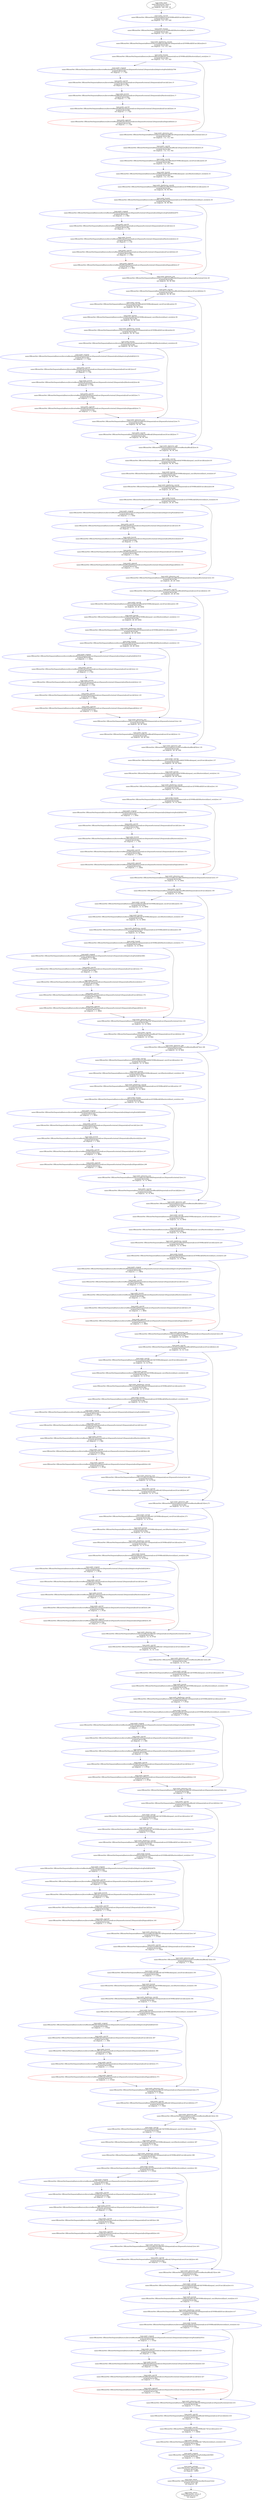 digraph EfficientNet {
	input_0 [label="type:nndct_input
name:EfficientNet::input_0
assigned device:user
out shape:[[1, 224, 224, 3]]" color=black]
	"EfficientNet/Sequential[features]/CNNBlock[0]/Conv2d[cnn]/ret.3" [label="type:nndct_conv2d
name:EfficientNet::EfficientNet/Sequential[features]/CNNBlock[0]/Conv2d[cnn]/ret.3
assigned device:dpu
out shape:[[1, 112, 112, 32]]" color=blue]
	"EfficientNet/Sequential[features]/CNNBlock[0]/Hardswish[hard_swish]/ret.7" [label="type:nndct_hswish
name:EfficientNet::EfficientNet/Sequential[features]/CNNBlock[0]/Hardswish[hard_swish]/ret.7
assigned device:dpu
out shape:[[1, 112, 112, 32]]" color=blue]
	"EfficientNet/Sequential[features]/InvertedResidualBlock[1]/Sequential[conv]/CNNBlock[0]/Conv2d[cnn]/ret.9" [label="type:nndct_depthwise_conv2d
name:EfficientNet::EfficientNet/Sequential[features]/InvertedResidualBlock[1]/Sequential[conv]/CNNBlock[0]/Conv2d[cnn]/ret.9
assigned device:dpu
out shape:[[1, 112, 112, 32]]" color=blue]
	"EfficientNet/Sequential[features]/InvertedResidualBlock[1]/Sequential[conv]/CNNBlock[0]/Hardswish[hard_swish]/ret.13" [label="type:nndct_hswish
name:EfficientNet::EfficientNet/Sequential[features]/InvertedResidualBlock[1]/Sequential[conv]/CNNBlock[0]/Hardswish[hard_swish]/ret.13
assigned device:dpu
out shape:[[1, 112, 112, 32]]" color=blue]
	"EfficientNet/Sequential[features]/InvertedResidualBlock[1]/Sequential[conv]/SqueezeExcitation[1]/Sequential[se]/AdaptiveAvgPool2d[0]/22789" [label="type:nndct_avgpool
name:EfficientNet::EfficientNet/Sequential[features]/InvertedResidualBlock[1]/Sequential[conv]/SqueezeExcitation[1]/Sequential[se]/AdaptiveAvgPool2d[0]/22789
assigned device:dpu
out shape:[[1, 1, 1, 32]]" color=blue]
	"EfficientNet/Sequential[features]/InvertedResidualBlock[1]/Sequential[conv]/SqueezeExcitation[1]/Sequential[se]/Conv2d[1]/ret.15" [label="type:nndct_conv2d
name:EfficientNet::EfficientNet/Sequential[features]/InvertedResidualBlock[1]/Sequential[conv]/SqueezeExcitation[1]/Sequential[se]/Conv2d[1]/ret.15
assigned device:dpu
out shape:[[1, 1, 1, 8]]" color=blue]
	"EfficientNet/Sequential[features]/InvertedResidualBlock[1]/Sequential[conv]/SqueezeExcitation[1]/Sequential[se]/Hardswish[2]/ret.17" [label="type:nndct_hswish
name:EfficientNet::EfficientNet/Sequential[features]/InvertedResidualBlock[1]/Sequential[conv]/SqueezeExcitation[1]/Sequential[se]/Hardswish[2]/ret.17
assigned device:dpu
out shape:[[1, 1, 1, 8]]" color=blue]
	"EfficientNet/Sequential[features]/InvertedResidualBlock[1]/Sequential[conv]/SqueezeExcitation[1]/Sequential[se]/Conv2d[3]/ret.19" [label="type:nndct_conv2d
name:EfficientNet::EfficientNet/Sequential[features]/InvertedResidualBlock[1]/Sequential[conv]/SqueezeExcitation[1]/Sequential[se]/Conv2d[3]/ret.19
assigned device:dpu
out shape:[[1, 1, 1, 32]]" color=blue]
	"EfficientNet/Sequential[features]/InvertedResidualBlock[1]/Sequential[conv]/SqueezeExcitation[1]/Sequential[se]/Sigmoid[4]/ret.21" [label="type:nndct_sigmoid
name:EfficientNet::EfficientNet/Sequential[features]/InvertedResidualBlock[1]/Sequential[conv]/SqueezeExcitation[1]/Sequential[se]/Sigmoid[4]/ret.21
assigned device:cpu
out shape:[[1, 1, 1, 32]]" color=red]
	"EfficientNet/Sequential[features]/InvertedResidualBlock[1]/Sequential[conv]/SqueezeExcitation[1]/ret.23" [label="type:nndct_elemwise_mul
name:EfficientNet::EfficientNet/Sequential[features]/InvertedResidualBlock[1]/Sequential[conv]/SqueezeExcitation[1]/ret.23
assigned device:dpu
out shape:[[1, 112, 112, 32]]" color=blue]
	"EfficientNet/Sequential[features]/InvertedResidualBlock[1]/Sequential[conv]/Conv2d[2]/ret.25" [label="type:nndct_conv2d
name:EfficientNet::EfficientNet/Sequential[features]/InvertedResidualBlock[1]/Sequential[conv]/Conv2d[2]/ret.25
assigned device:dpu
out shape:[[1, 112, 112, 16]]" color=blue]
	"EfficientNet/Sequential[features]/InvertedResidualBlock[2]/CNNBlock[expand_conv]/Conv2d[cnn]/ret.29" [label="type:nndct_conv2d
name:EfficientNet::EfficientNet/Sequential[features]/InvertedResidualBlock[2]/CNNBlock[expand_conv]/Conv2d[cnn]/ret.29
assigned device:dpu
out shape:[[1, 112, 112, 96]]" color=blue]
	"EfficientNet/Sequential[features]/InvertedResidualBlock[2]/CNNBlock[expand_conv]/Hardswish[hard_swish]/ret.33" [label="type:nndct_hswish
name:EfficientNet::EfficientNet/Sequential[features]/InvertedResidualBlock[2]/CNNBlock[expand_conv]/Hardswish[hard_swish]/ret.33
assigned device:dpu
out shape:[[1, 112, 112, 96]]" color=blue]
	"EfficientNet/Sequential[features]/InvertedResidualBlock[2]/Sequential[conv]/CNNBlock[0]/Conv2d[cnn]/ret.35" [label="type:nndct_depthwise_conv2d
name:EfficientNet::EfficientNet/Sequential[features]/InvertedResidualBlock[2]/Sequential[conv]/CNNBlock[0]/Conv2d[cnn]/ret.35
assigned device:dpu
out shape:[[1, 56, 56, 96]]" color=blue]
	"EfficientNet/Sequential[features]/InvertedResidualBlock[2]/Sequential[conv]/CNNBlock[0]/Hardswish[hard_swish]/ret.39" [label="type:nndct_hswish
name:EfficientNet::EfficientNet/Sequential[features]/InvertedResidualBlock[2]/Sequential[conv]/CNNBlock[0]/Hardswish[hard_swish]/ret.39
assigned device:dpu
out shape:[[1, 56, 56, 96]]" color=blue]
	"EfficientNet/Sequential[features]/InvertedResidualBlock[2]/Sequential[conv]/SqueezeExcitation[1]/Sequential[se]/AdaptiveAvgPool2d[0]/22970" [label="type:nndct_avgpool
name:EfficientNet::EfficientNet/Sequential[features]/InvertedResidualBlock[2]/Sequential[conv]/SqueezeExcitation[1]/Sequential[se]/AdaptiveAvgPool2d[0]/22970
assigned device:dpu
out shape:[[1, 1, 1, 96]]" color=blue]
	"EfficientNet/Sequential[features]/InvertedResidualBlock[2]/Sequential[conv]/SqueezeExcitation[1]/Sequential[se]/Conv2d[1]/ret.41" [label="type:nndct_conv2d
name:EfficientNet::EfficientNet/Sequential[features]/InvertedResidualBlock[2]/Sequential[conv]/SqueezeExcitation[1]/Sequential[se]/Conv2d[1]/ret.41
assigned device:dpu
out shape:[[1, 1, 1, 4]]" color=blue]
	"EfficientNet/Sequential[features]/InvertedResidualBlock[2]/Sequential[conv]/SqueezeExcitation[1]/Sequential[se]/Hardswish[2]/ret.43" [label="type:nndct_hswish
name:EfficientNet::EfficientNet/Sequential[features]/InvertedResidualBlock[2]/Sequential[conv]/SqueezeExcitation[1]/Sequential[se]/Hardswish[2]/ret.43
assigned device:dpu
out shape:[[1, 1, 1, 4]]" color=blue]
	"EfficientNet/Sequential[features]/InvertedResidualBlock[2]/Sequential[conv]/SqueezeExcitation[1]/Sequential[se]/Conv2d[3]/ret.45" [label="type:nndct_conv2d
name:EfficientNet::EfficientNet/Sequential[features]/InvertedResidualBlock[2]/Sequential[conv]/SqueezeExcitation[1]/Sequential[se]/Conv2d[3]/ret.45
assigned device:dpu
out shape:[[1, 1, 1, 96]]" color=blue]
	"EfficientNet/Sequential[features]/InvertedResidualBlock[2]/Sequential[conv]/SqueezeExcitation[1]/Sequential[se]/Sigmoid[4]/ret.47" [label="type:nndct_sigmoid
name:EfficientNet::EfficientNet/Sequential[features]/InvertedResidualBlock[2]/Sequential[conv]/SqueezeExcitation[1]/Sequential[se]/Sigmoid[4]/ret.47
assigned device:cpu
out shape:[[1, 1, 1, 96]]" color=red]
	"EfficientNet/Sequential[features]/InvertedResidualBlock[2]/Sequential[conv]/SqueezeExcitation[1]/ret.49" [label="type:nndct_elemwise_mul
name:EfficientNet::EfficientNet/Sequential[features]/InvertedResidualBlock[2]/Sequential[conv]/SqueezeExcitation[1]/ret.49
assigned device:dpu
out shape:[[1, 56, 56, 96]]" color=blue]
	"EfficientNet/Sequential[features]/InvertedResidualBlock[2]/Sequential[conv]/Conv2d[2]/ret.51" [label="type:nndct_conv2d
name:EfficientNet::EfficientNet/Sequential[features]/InvertedResidualBlock[2]/Sequential[conv]/Conv2d[2]/ret.51
assigned device:dpu
out shape:[[1, 56, 56, 24]]" color=blue]
	"EfficientNet/Sequential[features]/InvertedResidualBlock[3]/CNNBlock[expand_conv]/Conv2d[cnn]/ret.55" [label="type:nndct_conv2d
name:EfficientNet::EfficientNet/Sequential[features]/InvertedResidualBlock[3]/CNNBlock[expand_conv]/Conv2d[cnn]/ret.55
assigned device:dpu
out shape:[[1, 56, 56, 144]]" color=blue]
	"EfficientNet/Sequential[features]/InvertedResidualBlock[3]/CNNBlock[expand_conv]/Hardswish[hard_swish]/ret.59" [label="type:nndct_hswish
name:EfficientNet::EfficientNet/Sequential[features]/InvertedResidualBlock[3]/CNNBlock[expand_conv]/Hardswish[hard_swish]/ret.59
assigned device:dpu
out shape:[[1, 56, 56, 144]]" color=blue]
	"EfficientNet/Sequential[features]/InvertedResidualBlock[3]/Sequential[conv]/CNNBlock[0]/Conv2d[cnn]/ret.61" [label="type:nndct_depthwise_conv2d
name:EfficientNet::EfficientNet/Sequential[features]/InvertedResidualBlock[3]/Sequential[conv]/CNNBlock[0]/Conv2d[cnn]/ret.61
assigned device:dpu
out shape:[[1, 56, 56, 144]]" color=blue]
	"EfficientNet/Sequential[features]/InvertedResidualBlock[3]/Sequential[conv]/CNNBlock[0]/Hardswish[hard_swish]/ret.65" [label="type:nndct_hswish
name:EfficientNet::EfficientNet/Sequential[features]/InvertedResidualBlock[3]/Sequential[conv]/CNNBlock[0]/Hardswish[hard_swish]/ret.65
assigned device:dpu
out shape:[[1, 56, 56, 144]]" color=blue]
	"EfficientNet/Sequential[features]/InvertedResidualBlock[3]/Sequential[conv]/SqueezeExcitation[1]/Sequential[se]/AdaptiveAvgPool2d[0]/23151" [label="type:nndct_avgpool
name:EfficientNet::EfficientNet/Sequential[features]/InvertedResidualBlock[3]/Sequential[conv]/SqueezeExcitation[1]/Sequential[se]/AdaptiveAvgPool2d[0]/23151
assigned device:dpu
out shape:[[1, 1, 1, 144]]" color=blue]
	"EfficientNet/Sequential[features]/InvertedResidualBlock[3]/Sequential[conv]/SqueezeExcitation[1]/Sequential[se]/Conv2d[1]/ret.67" [label="type:nndct_conv2d
name:EfficientNet::EfficientNet/Sequential[features]/InvertedResidualBlock[3]/Sequential[conv]/SqueezeExcitation[1]/Sequential[se]/Conv2d[1]/ret.67
assigned device:dpu
out shape:[[1, 1, 1, 6]]" color=blue]
	"EfficientNet/Sequential[features]/InvertedResidualBlock[3]/Sequential[conv]/SqueezeExcitation[1]/Sequential[se]/Hardswish[2]/ret.69" [label="type:nndct_hswish
name:EfficientNet::EfficientNet/Sequential[features]/InvertedResidualBlock[3]/Sequential[conv]/SqueezeExcitation[1]/Sequential[se]/Hardswish[2]/ret.69
assigned device:dpu
out shape:[[1, 1, 1, 6]]" color=blue]
	"EfficientNet/Sequential[features]/InvertedResidualBlock[3]/Sequential[conv]/SqueezeExcitation[1]/Sequential[se]/Conv2d[3]/ret.71" [label="type:nndct_conv2d
name:EfficientNet::EfficientNet/Sequential[features]/InvertedResidualBlock[3]/Sequential[conv]/SqueezeExcitation[1]/Sequential[se]/Conv2d[3]/ret.71
assigned device:dpu
out shape:[[1, 1, 1, 144]]" color=blue]
	"EfficientNet/Sequential[features]/InvertedResidualBlock[3]/Sequential[conv]/SqueezeExcitation[1]/Sequential[se]/Sigmoid[4]/ret.73" [label="type:nndct_sigmoid
name:EfficientNet::EfficientNet/Sequential[features]/InvertedResidualBlock[3]/Sequential[conv]/SqueezeExcitation[1]/Sequential[se]/Sigmoid[4]/ret.73
assigned device:cpu
out shape:[[1, 1, 1, 144]]" color=red]
	"EfficientNet/Sequential[features]/InvertedResidualBlock[3]/Sequential[conv]/SqueezeExcitation[1]/ret.75" [label="type:nndct_elemwise_mul
name:EfficientNet::EfficientNet/Sequential[features]/InvertedResidualBlock[3]/Sequential[conv]/SqueezeExcitation[1]/ret.75
assigned device:dpu
out shape:[[1, 56, 56, 144]]" color=blue]
	"EfficientNet/Sequential[features]/InvertedResidualBlock[3]/Sequential[conv]/Conv2d[2]/ret.77" [label="type:nndct_conv2d
name:EfficientNet::EfficientNet/Sequential[features]/InvertedResidualBlock[3]/Sequential[conv]/Conv2d[2]/ret.77
assigned device:dpu
out shape:[[1, 56, 56, 24]]" color=blue]
	"EfficientNet/Sequential[features]/InvertedResidualBlock[3]/ret.81" [label="type:nndct_elemwise_add
name:EfficientNet::EfficientNet/Sequential[features]/InvertedResidualBlock[3]/ret.81
assigned device:dpu
out shape:[[1, 56, 56, 24]]" color=blue]
	"EfficientNet/Sequential[features]/InvertedResidualBlock[4]/CNNBlock[expand_conv]/Conv2d[cnn]/ret.83" [label="type:nndct_conv2d
name:EfficientNet::EfficientNet/Sequential[features]/InvertedResidualBlock[4]/CNNBlock[expand_conv]/Conv2d[cnn]/ret.83
assigned device:dpu
out shape:[[1, 56, 56, 144]]" color=blue]
	"EfficientNet/Sequential[features]/InvertedResidualBlock[4]/CNNBlock[expand_conv]/Hardswish[hard_swish]/ret.87" [label="type:nndct_hswish
name:EfficientNet::EfficientNet/Sequential[features]/InvertedResidualBlock[4]/CNNBlock[expand_conv]/Hardswish[hard_swish]/ret.87
assigned device:dpu
out shape:[[1, 56, 56, 144]]" color=blue]
	"EfficientNet/Sequential[features]/InvertedResidualBlock[4]/Sequential[conv]/CNNBlock[0]/Conv2d[cnn]/ret.89" [label="type:nndct_depthwise_conv2d
name:EfficientNet::EfficientNet/Sequential[features]/InvertedResidualBlock[4]/Sequential[conv]/CNNBlock[0]/Conv2d[cnn]/ret.89
assigned device:dpu
out shape:[[1, 28, 28, 144]]" color=blue]
	"EfficientNet/Sequential[features]/InvertedResidualBlock[4]/Sequential[conv]/CNNBlock[0]/Hardswish[hard_swish]/ret.93" [label="type:nndct_hswish
name:EfficientNet::EfficientNet/Sequential[features]/InvertedResidualBlock[4]/Sequential[conv]/CNNBlock[0]/Hardswish[hard_swish]/ret.93
assigned device:dpu
out shape:[[1, 28, 28, 144]]" color=blue]
	"EfficientNet/Sequential[features]/InvertedResidualBlock[4]/Sequential[conv]/SqueezeExcitation[1]/Sequential[se]/AdaptiveAvgPool2d[0]/23335" [label="type:nndct_avgpool
name:EfficientNet::EfficientNet/Sequential[features]/InvertedResidualBlock[4]/Sequential[conv]/SqueezeExcitation[1]/Sequential[se]/AdaptiveAvgPool2d[0]/23335
assigned device:dpu
out shape:[[1, 1, 1, 144]]" color=blue]
	"EfficientNet/Sequential[features]/InvertedResidualBlock[4]/Sequential[conv]/SqueezeExcitation[1]/Sequential[se]/Conv2d[1]/ret.95" [label="type:nndct_conv2d
name:EfficientNet::EfficientNet/Sequential[features]/InvertedResidualBlock[4]/Sequential[conv]/SqueezeExcitation[1]/Sequential[se]/Conv2d[1]/ret.95
assigned device:dpu
out shape:[[1, 1, 1, 6]]" color=blue]
	"EfficientNet/Sequential[features]/InvertedResidualBlock[4]/Sequential[conv]/SqueezeExcitation[1]/Sequential[se]/Hardswish[2]/ret.97" [label="type:nndct_hswish
name:EfficientNet::EfficientNet/Sequential[features]/InvertedResidualBlock[4]/Sequential[conv]/SqueezeExcitation[1]/Sequential[se]/Hardswish[2]/ret.97
assigned device:dpu
out shape:[[1, 1, 1, 6]]" color=blue]
	"EfficientNet/Sequential[features]/InvertedResidualBlock[4]/Sequential[conv]/SqueezeExcitation[1]/Sequential[se]/Conv2d[3]/ret.99" [label="type:nndct_conv2d
name:EfficientNet::EfficientNet/Sequential[features]/InvertedResidualBlock[4]/Sequential[conv]/SqueezeExcitation[1]/Sequential[se]/Conv2d[3]/ret.99
assigned device:dpu
out shape:[[1, 1, 1, 144]]" color=blue]
	"EfficientNet/Sequential[features]/InvertedResidualBlock[4]/Sequential[conv]/SqueezeExcitation[1]/Sequential[se]/Sigmoid[4]/ret.101" [label="type:nndct_sigmoid
name:EfficientNet::EfficientNet/Sequential[features]/InvertedResidualBlock[4]/Sequential[conv]/SqueezeExcitation[1]/Sequential[se]/Sigmoid[4]/ret.101
assigned device:cpu
out shape:[[1, 1, 1, 144]]" color=red]
	"EfficientNet/Sequential[features]/InvertedResidualBlock[4]/Sequential[conv]/SqueezeExcitation[1]/ret.103" [label="type:nndct_elemwise_mul
name:EfficientNet::EfficientNet/Sequential[features]/InvertedResidualBlock[4]/Sequential[conv]/SqueezeExcitation[1]/ret.103
assigned device:dpu
out shape:[[1, 28, 28, 144]]" color=blue]
	"EfficientNet/Sequential[features]/InvertedResidualBlock[4]/Sequential[conv]/Conv2d[2]/ret.105" [label="type:nndct_conv2d
name:EfficientNet::EfficientNet/Sequential[features]/InvertedResidualBlock[4]/Sequential[conv]/Conv2d[2]/ret.105
assigned device:dpu
out shape:[[1, 28, 28, 40]]" color=blue]
	"EfficientNet/Sequential[features]/InvertedResidualBlock[5]/CNNBlock[expand_conv]/Conv2d[cnn]/ret.109" [label="type:nndct_conv2d
name:EfficientNet::EfficientNet/Sequential[features]/InvertedResidualBlock[5]/CNNBlock[expand_conv]/Conv2d[cnn]/ret.109
assigned device:dpu
out shape:[[1, 28, 28, 240]]" color=blue]
	"EfficientNet/Sequential[features]/InvertedResidualBlock[5]/CNNBlock[expand_conv]/Hardswish[hard_swish]/ret.113" [label="type:nndct_hswish
name:EfficientNet::EfficientNet/Sequential[features]/InvertedResidualBlock[5]/CNNBlock[expand_conv]/Hardswish[hard_swish]/ret.113
assigned device:dpu
out shape:[[1, 28, 28, 240]]" color=blue]
	"EfficientNet/Sequential[features]/InvertedResidualBlock[5]/Sequential[conv]/CNNBlock[0]/Conv2d[cnn]/ret.115" [label="type:nndct_depthwise_conv2d
name:EfficientNet::EfficientNet/Sequential[features]/InvertedResidualBlock[5]/Sequential[conv]/CNNBlock[0]/Conv2d[cnn]/ret.115
assigned device:dpu
out shape:[[1, 28, 28, 240]]" color=blue]
	"EfficientNet/Sequential[features]/InvertedResidualBlock[5]/Sequential[conv]/CNNBlock[0]/Hardswish[hard_swish]/ret.119" [label="type:nndct_hswish
name:EfficientNet::EfficientNet/Sequential[features]/InvertedResidualBlock[5]/Sequential[conv]/CNNBlock[0]/Hardswish[hard_swish]/ret.119
assigned device:dpu
out shape:[[1, 28, 28, 240]]" color=blue]
	"EfficientNet/Sequential[features]/InvertedResidualBlock[5]/Sequential[conv]/SqueezeExcitation[1]/Sequential[se]/AdaptiveAvgPool2d[0]/23516" [label="type:nndct_avgpool
name:EfficientNet::EfficientNet/Sequential[features]/InvertedResidualBlock[5]/Sequential[conv]/SqueezeExcitation[1]/Sequential[se]/AdaptiveAvgPool2d[0]/23516
assigned device:dpu
out shape:[[1, 1, 1, 240]]" color=blue]
	"EfficientNet/Sequential[features]/InvertedResidualBlock[5]/Sequential[conv]/SqueezeExcitation[1]/Sequential[se]/Conv2d[1]/ret.121" [label="type:nndct_conv2d
name:EfficientNet::EfficientNet/Sequential[features]/InvertedResidualBlock[5]/Sequential[conv]/SqueezeExcitation[1]/Sequential[se]/Conv2d[1]/ret.121
assigned device:dpu
out shape:[[1, 1, 1, 10]]" color=blue]
	"EfficientNet/Sequential[features]/InvertedResidualBlock[5]/Sequential[conv]/SqueezeExcitation[1]/Sequential[se]/Hardswish[2]/ret.123" [label="type:nndct_hswish
name:EfficientNet::EfficientNet/Sequential[features]/InvertedResidualBlock[5]/Sequential[conv]/SqueezeExcitation[1]/Sequential[se]/Hardswish[2]/ret.123
assigned device:dpu
out shape:[[1, 1, 1, 10]]" color=blue]
	"EfficientNet/Sequential[features]/InvertedResidualBlock[5]/Sequential[conv]/SqueezeExcitation[1]/Sequential[se]/Conv2d[3]/ret.125" [label="type:nndct_conv2d
name:EfficientNet::EfficientNet/Sequential[features]/InvertedResidualBlock[5]/Sequential[conv]/SqueezeExcitation[1]/Sequential[se]/Conv2d[3]/ret.125
assigned device:dpu
out shape:[[1, 1, 1, 240]]" color=blue]
	"EfficientNet/Sequential[features]/InvertedResidualBlock[5]/Sequential[conv]/SqueezeExcitation[1]/Sequential[se]/Sigmoid[4]/ret.127" [label="type:nndct_sigmoid
name:EfficientNet::EfficientNet/Sequential[features]/InvertedResidualBlock[5]/Sequential[conv]/SqueezeExcitation[1]/Sequential[se]/Sigmoid[4]/ret.127
assigned device:cpu
out shape:[[1, 1, 1, 240]]" color=red]
	"EfficientNet/Sequential[features]/InvertedResidualBlock[5]/Sequential[conv]/SqueezeExcitation[1]/ret.129" [label="type:nndct_elemwise_mul
name:EfficientNet::EfficientNet/Sequential[features]/InvertedResidualBlock[5]/Sequential[conv]/SqueezeExcitation[1]/ret.129
assigned device:dpu
out shape:[[1, 28, 28, 240]]" color=blue]
	"EfficientNet/Sequential[features]/InvertedResidualBlock[5]/Sequential[conv]/Conv2d[2]/ret.131" [label="type:nndct_conv2d
name:EfficientNet::EfficientNet/Sequential[features]/InvertedResidualBlock[5]/Sequential[conv]/Conv2d[2]/ret.131
assigned device:dpu
out shape:[[1, 28, 28, 40]]" color=blue]
	"EfficientNet/Sequential[features]/InvertedResidualBlock[5]/ret.135" [label="type:nndct_elemwise_add
name:EfficientNet::EfficientNet/Sequential[features]/InvertedResidualBlock[5]/ret.135
assigned device:dpu
out shape:[[1, 28, 28, 40]]" color=blue]
	"EfficientNet/Sequential[features]/InvertedResidualBlock[6]/CNNBlock[expand_conv]/Conv2d[cnn]/ret.137" [label="type:nndct_conv2d
name:EfficientNet::EfficientNet/Sequential[features]/InvertedResidualBlock[6]/CNNBlock[expand_conv]/Conv2d[cnn]/ret.137
assigned device:dpu
out shape:[[1, 28, 28, 240]]" color=blue]
	"EfficientNet/Sequential[features]/InvertedResidualBlock[6]/CNNBlock[expand_conv]/Hardswish[hard_swish]/ret.141" [label="type:nndct_hswish
name:EfficientNet::EfficientNet/Sequential[features]/InvertedResidualBlock[6]/CNNBlock[expand_conv]/Hardswish[hard_swish]/ret.141
assigned device:dpu
out shape:[[1, 28, 28, 240]]" color=blue]
	"EfficientNet/Sequential[features]/InvertedResidualBlock[6]/Sequential[conv]/CNNBlock[0]/Conv2d[cnn]/ret.143" [label="type:nndct_depthwise_conv2d
name:EfficientNet::EfficientNet/Sequential[features]/InvertedResidualBlock[6]/Sequential[conv]/CNNBlock[0]/Conv2d[cnn]/ret.143
assigned device:dpu
out shape:[[1, 14, 14, 240]]" color=blue]
	"EfficientNet/Sequential[features]/InvertedResidualBlock[6]/Sequential[conv]/CNNBlock[0]/Hardswish[hard_swish]/ret.147" [label="type:nndct_hswish
name:EfficientNet::EfficientNet/Sequential[features]/InvertedResidualBlock[6]/Sequential[conv]/CNNBlock[0]/Hardswish[hard_swish]/ret.147
assigned device:dpu
out shape:[[1, 14, 14, 240]]" color=blue]
	"EfficientNet/Sequential[features]/InvertedResidualBlock[6]/Sequential[conv]/SqueezeExcitation[1]/Sequential[se]/AdaptiveAvgPool2d[0]/23700" [label="type:nndct_avgpool
name:EfficientNet::EfficientNet/Sequential[features]/InvertedResidualBlock[6]/Sequential[conv]/SqueezeExcitation[1]/Sequential[se]/AdaptiveAvgPool2d[0]/23700
assigned device:dpu
out shape:[[1, 1, 1, 240]]" color=blue]
	"EfficientNet/Sequential[features]/InvertedResidualBlock[6]/Sequential[conv]/SqueezeExcitation[1]/Sequential[se]/Conv2d[1]/ret.149" [label="type:nndct_conv2d
name:EfficientNet::EfficientNet/Sequential[features]/InvertedResidualBlock[6]/Sequential[conv]/SqueezeExcitation[1]/Sequential[se]/Conv2d[1]/ret.149
assigned device:dpu
out shape:[[1, 1, 1, 10]]" color=blue]
	"EfficientNet/Sequential[features]/InvertedResidualBlock[6]/Sequential[conv]/SqueezeExcitation[1]/Sequential[se]/Hardswish[2]/ret.151" [label="type:nndct_hswish
name:EfficientNet::EfficientNet/Sequential[features]/InvertedResidualBlock[6]/Sequential[conv]/SqueezeExcitation[1]/Sequential[se]/Hardswish[2]/ret.151
assigned device:dpu
out shape:[[1, 1, 1, 10]]" color=blue]
	"EfficientNet/Sequential[features]/InvertedResidualBlock[6]/Sequential[conv]/SqueezeExcitation[1]/Sequential[se]/Conv2d[3]/ret.153" [label="type:nndct_conv2d
name:EfficientNet::EfficientNet/Sequential[features]/InvertedResidualBlock[6]/Sequential[conv]/SqueezeExcitation[1]/Sequential[se]/Conv2d[3]/ret.153
assigned device:dpu
out shape:[[1, 1, 1, 240]]" color=blue]
	"EfficientNet/Sequential[features]/InvertedResidualBlock[6]/Sequential[conv]/SqueezeExcitation[1]/Sequential[se]/Sigmoid[4]/ret.155" [label="type:nndct_sigmoid
name:EfficientNet::EfficientNet/Sequential[features]/InvertedResidualBlock[6]/Sequential[conv]/SqueezeExcitation[1]/Sequential[se]/Sigmoid[4]/ret.155
assigned device:cpu
out shape:[[1, 1, 1, 240]]" color=red]
	"EfficientNet/Sequential[features]/InvertedResidualBlock[6]/Sequential[conv]/SqueezeExcitation[1]/ret.157" [label="type:nndct_elemwise_mul
name:EfficientNet::EfficientNet/Sequential[features]/InvertedResidualBlock[6]/Sequential[conv]/SqueezeExcitation[1]/ret.157
assigned device:dpu
out shape:[[1, 14, 14, 240]]" color=blue]
	"EfficientNet/Sequential[features]/InvertedResidualBlock[6]/Sequential[conv]/Conv2d[2]/ret.159" [label="type:nndct_conv2d
name:EfficientNet::EfficientNet/Sequential[features]/InvertedResidualBlock[6]/Sequential[conv]/Conv2d[2]/ret.159
assigned device:dpu
out shape:[[1, 14, 14, 80]]" color=blue]
	"EfficientNet/Sequential[features]/InvertedResidualBlock[7]/CNNBlock[expand_conv]/Conv2d[cnn]/ret.163" [label="type:nndct_conv2d
name:EfficientNet::EfficientNet/Sequential[features]/InvertedResidualBlock[7]/CNNBlock[expand_conv]/Conv2d[cnn]/ret.163
assigned device:dpu
out shape:[[1, 14, 14, 480]]" color=blue]
	"EfficientNet/Sequential[features]/InvertedResidualBlock[7]/CNNBlock[expand_conv]/Hardswish[hard_swish]/ret.167" [label="type:nndct_hswish
name:EfficientNet::EfficientNet/Sequential[features]/InvertedResidualBlock[7]/CNNBlock[expand_conv]/Hardswish[hard_swish]/ret.167
assigned device:dpu
out shape:[[1, 14, 14, 480]]" color=blue]
	"EfficientNet/Sequential[features]/InvertedResidualBlock[7]/Sequential[conv]/CNNBlock[0]/Conv2d[cnn]/ret.169" [label="type:nndct_depthwise_conv2d
name:EfficientNet::EfficientNet/Sequential[features]/InvertedResidualBlock[7]/Sequential[conv]/CNNBlock[0]/Conv2d[cnn]/ret.169
assigned device:dpu
out shape:[[1, 14, 14, 480]]" color=blue]
	"EfficientNet/Sequential[features]/InvertedResidualBlock[7]/Sequential[conv]/CNNBlock[0]/Hardswish[hard_swish]/ret.173" [label="type:nndct_hswish
name:EfficientNet::EfficientNet/Sequential[features]/InvertedResidualBlock[7]/Sequential[conv]/CNNBlock[0]/Hardswish[hard_swish]/ret.173
assigned device:dpu
out shape:[[1, 14, 14, 480]]" color=blue]
	"EfficientNet/Sequential[features]/InvertedResidualBlock[7]/Sequential[conv]/SqueezeExcitation[1]/Sequential[se]/AdaptiveAvgPool2d[0]/23881" [label="type:nndct_avgpool
name:EfficientNet::EfficientNet/Sequential[features]/InvertedResidualBlock[7]/Sequential[conv]/SqueezeExcitation[1]/Sequential[se]/AdaptiveAvgPool2d[0]/23881
assigned device:dpu
out shape:[[1, 1, 1, 480]]" color=blue]
	"EfficientNet/Sequential[features]/InvertedResidualBlock[7]/Sequential[conv]/SqueezeExcitation[1]/Sequential[se]/Conv2d[1]/ret.175" [label="type:nndct_conv2d
name:EfficientNet::EfficientNet/Sequential[features]/InvertedResidualBlock[7]/Sequential[conv]/SqueezeExcitation[1]/Sequential[se]/Conv2d[1]/ret.175
assigned device:dpu
out shape:[[1, 1, 1, 20]]" color=blue]
	"EfficientNet/Sequential[features]/InvertedResidualBlock[7]/Sequential[conv]/SqueezeExcitation[1]/Sequential[se]/Hardswish[2]/ret.177" [label="type:nndct_hswish
name:EfficientNet::EfficientNet/Sequential[features]/InvertedResidualBlock[7]/Sequential[conv]/SqueezeExcitation[1]/Sequential[se]/Hardswish[2]/ret.177
assigned device:dpu
out shape:[[1, 1, 1, 20]]" color=blue]
	"EfficientNet/Sequential[features]/InvertedResidualBlock[7]/Sequential[conv]/SqueezeExcitation[1]/Sequential[se]/Conv2d[3]/ret.179" [label="type:nndct_conv2d
name:EfficientNet::EfficientNet/Sequential[features]/InvertedResidualBlock[7]/Sequential[conv]/SqueezeExcitation[1]/Sequential[se]/Conv2d[3]/ret.179
assigned device:dpu
out shape:[[1, 1, 1, 480]]" color=blue]
	"EfficientNet/Sequential[features]/InvertedResidualBlock[7]/Sequential[conv]/SqueezeExcitation[1]/Sequential[se]/Sigmoid[4]/ret.181" [label="type:nndct_sigmoid
name:EfficientNet::EfficientNet/Sequential[features]/InvertedResidualBlock[7]/Sequential[conv]/SqueezeExcitation[1]/Sequential[se]/Sigmoid[4]/ret.181
assigned device:cpu
out shape:[[1, 1, 1, 480]]" color=red]
	"EfficientNet/Sequential[features]/InvertedResidualBlock[7]/Sequential[conv]/SqueezeExcitation[1]/ret.183" [label="type:nndct_elemwise_mul
name:EfficientNet::EfficientNet/Sequential[features]/InvertedResidualBlock[7]/Sequential[conv]/SqueezeExcitation[1]/ret.183
assigned device:dpu
out shape:[[1, 14, 14, 480]]" color=blue]
	"EfficientNet/Sequential[features]/InvertedResidualBlock[7]/Sequential[conv]/Conv2d[2]/ret.185" [label="type:nndct_conv2d
name:EfficientNet::EfficientNet/Sequential[features]/InvertedResidualBlock[7]/Sequential[conv]/Conv2d[2]/ret.185
assigned device:dpu
out shape:[[1, 14, 14, 80]]" color=blue]
	"EfficientNet/Sequential[features]/InvertedResidualBlock[7]/ret.189" [label="type:nndct_elemwise_add
name:EfficientNet::EfficientNet/Sequential[features]/InvertedResidualBlock[7]/ret.189
assigned device:dpu
out shape:[[1, 14, 14, 80]]" color=blue]
	"EfficientNet/Sequential[features]/InvertedResidualBlock[8]/CNNBlock[expand_conv]/Conv2d[cnn]/ret.191" [label="type:nndct_conv2d
name:EfficientNet::EfficientNet/Sequential[features]/InvertedResidualBlock[8]/CNNBlock[expand_conv]/Conv2d[cnn]/ret.191
assigned device:dpu
out shape:[[1, 14, 14, 480]]" color=blue]
	"EfficientNet/Sequential[features]/InvertedResidualBlock[8]/CNNBlock[expand_conv]/Hardswish[hard_swish]/ret.195" [label="type:nndct_hswish
name:EfficientNet::EfficientNet/Sequential[features]/InvertedResidualBlock[8]/CNNBlock[expand_conv]/Hardswish[hard_swish]/ret.195
assigned device:dpu
out shape:[[1, 14, 14, 480]]" color=blue]
	"EfficientNet/Sequential[features]/InvertedResidualBlock[8]/Sequential[conv]/CNNBlock[0]/Conv2d[cnn]/ret.197" [label="type:nndct_depthwise_conv2d
name:EfficientNet::EfficientNet/Sequential[features]/InvertedResidualBlock[8]/Sequential[conv]/CNNBlock[0]/Conv2d[cnn]/ret.197
assigned device:dpu
out shape:[[1, 14, 14, 480]]" color=blue]
	"EfficientNet/Sequential[features]/InvertedResidualBlock[8]/Sequential[conv]/CNNBlock[0]/Hardswish[hard_swish]/ret.201" [label="type:nndct_hswish
name:EfficientNet::EfficientNet/Sequential[features]/InvertedResidualBlock[8]/Sequential[conv]/CNNBlock[0]/Hardswish[hard_swish]/ret.201
assigned device:dpu
out shape:[[1, 14, 14, 480]]" color=blue]
	"EfficientNet/Sequential[features]/InvertedResidualBlock[8]/Sequential[conv]/SqueezeExcitation[1]/Sequential[se]/AdaptiveAvgPool2d[0]/24065" [label="type:nndct_avgpool
name:EfficientNet::EfficientNet/Sequential[features]/InvertedResidualBlock[8]/Sequential[conv]/SqueezeExcitation[1]/Sequential[se]/AdaptiveAvgPool2d[0]/24065
assigned device:dpu
out shape:[[1, 1, 1, 480]]" color=blue]
	"EfficientNet/Sequential[features]/InvertedResidualBlock[8]/Sequential[conv]/SqueezeExcitation[1]/Sequential[se]/Conv2d[1]/ret.203" [label="type:nndct_conv2d
name:EfficientNet::EfficientNet/Sequential[features]/InvertedResidualBlock[8]/Sequential[conv]/SqueezeExcitation[1]/Sequential[se]/Conv2d[1]/ret.203
assigned device:dpu
out shape:[[1, 1, 1, 20]]" color=blue]
	"EfficientNet/Sequential[features]/InvertedResidualBlock[8]/Sequential[conv]/SqueezeExcitation[1]/Sequential[se]/Hardswish[2]/ret.205" [label="type:nndct_hswish
name:EfficientNet::EfficientNet/Sequential[features]/InvertedResidualBlock[8]/Sequential[conv]/SqueezeExcitation[1]/Sequential[se]/Hardswish[2]/ret.205
assigned device:dpu
out shape:[[1, 1, 1, 20]]" color=blue]
	"EfficientNet/Sequential[features]/InvertedResidualBlock[8]/Sequential[conv]/SqueezeExcitation[1]/Sequential[se]/Conv2d[3]/ret.207" [label="type:nndct_conv2d
name:EfficientNet::EfficientNet/Sequential[features]/InvertedResidualBlock[8]/Sequential[conv]/SqueezeExcitation[1]/Sequential[se]/Conv2d[3]/ret.207
assigned device:dpu
out shape:[[1, 1, 1, 480]]" color=blue]
	"EfficientNet/Sequential[features]/InvertedResidualBlock[8]/Sequential[conv]/SqueezeExcitation[1]/Sequential[se]/Sigmoid[4]/ret.209" [label="type:nndct_sigmoid
name:EfficientNet::EfficientNet/Sequential[features]/InvertedResidualBlock[8]/Sequential[conv]/SqueezeExcitation[1]/Sequential[se]/Sigmoid[4]/ret.209
assigned device:cpu
out shape:[[1, 1, 1, 480]]" color=red]
	"EfficientNet/Sequential[features]/InvertedResidualBlock[8]/Sequential[conv]/SqueezeExcitation[1]/ret.211" [label="type:nndct_elemwise_mul
name:EfficientNet::EfficientNet/Sequential[features]/InvertedResidualBlock[8]/Sequential[conv]/SqueezeExcitation[1]/ret.211
assigned device:dpu
out shape:[[1, 14, 14, 480]]" color=blue]
	"EfficientNet/Sequential[features]/InvertedResidualBlock[8]/Sequential[conv]/Conv2d[2]/ret.213" [label="type:nndct_conv2d
name:EfficientNet::EfficientNet/Sequential[features]/InvertedResidualBlock[8]/Sequential[conv]/Conv2d[2]/ret.213
assigned device:dpu
out shape:[[1, 14, 14, 80]]" color=blue]
	"EfficientNet/Sequential[features]/InvertedResidualBlock[8]/ret.217" [label="type:nndct_elemwise_add
name:EfficientNet::EfficientNet/Sequential[features]/InvertedResidualBlock[8]/ret.217
assigned device:dpu
out shape:[[1, 14, 14, 80]]" color=blue]
	"EfficientNet/Sequential[features]/InvertedResidualBlock[9]/CNNBlock[expand_conv]/Conv2d[cnn]/ret.219" [label="type:nndct_conv2d
name:EfficientNet::EfficientNet/Sequential[features]/InvertedResidualBlock[9]/CNNBlock[expand_conv]/Conv2d[cnn]/ret.219
assigned device:dpu
out shape:[[1, 14, 14, 480]]" color=blue]
	"EfficientNet/Sequential[features]/InvertedResidualBlock[9]/CNNBlock[expand_conv]/Hardswish[hard_swish]/ret.223" [label="type:nndct_hswish
name:EfficientNet::EfficientNet/Sequential[features]/InvertedResidualBlock[9]/CNNBlock[expand_conv]/Hardswish[hard_swish]/ret.223
assigned device:dpu
out shape:[[1, 14, 14, 480]]" color=blue]
	"EfficientNet/Sequential[features]/InvertedResidualBlock[9]/Sequential[conv]/CNNBlock[0]/Conv2d[cnn]/ret.225" [label="type:nndct_depthwise_conv2d
name:EfficientNet::EfficientNet/Sequential[features]/InvertedResidualBlock[9]/Sequential[conv]/CNNBlock[0]/Conv2d[cnn]/ret.225
assigned device:dpu
out shape:[[1, 14, 14, 480]]" color=blue]
	"EfficientNet/Sequential[features]/InvertedResidualBlock[9]/Sequential[conv]/CNNBlock[0]/Hardswish[hard_swish]/ret.229" [label="type:nndct_hswish
name:EfficientNet::EfficientNet/Sequential[features]/InvertedResidualBlock[9]/Sequential[conv]/CNNBlock[0]/Hardswish[hard_swish]/ret.229
assigned device:dpu
out shape:[[1, 14, 14, 480]]" color=blue]
	"EfficientNet/Sequential[features]/InvertedResidualBlock[9]/Sequential[conv]/SqueezeExcitation[1]/Sequential[se]/AdaptiveAvgPool2d[0]/24249" [label="type:nndct_avgpool
name:EfficientNet::EfficientNet/Sequential[features]/InvertedResidualBlock[9]/Sequential[conv]/SqueezeExcitation[1]/Sequential[se]/AdaptiveAvgPool2d[0]/24249
assigned device:dpu
out shape:[[1, 1, 1, 480]]" color=blue]
	"EfficientNet/Sequential[features]/InvertedResidualBlock[9]/Sequential[conv]/SqueezeExcitation[1]/Sequential[se]/Conv2d[1]/ret.231" [label="type:nndct_conv2d
name:EfficientNet::EfficientNet/Sequential[features]/InvertedResidualBlock[9]/Sequential[conv]/SqueezeExcitation[1]/Sequential[se]/Conv2d[1]/ret.231
assigned device:dpu
out shape:[[1, 1, 1, 20]]" color=blue]
	"EfficientNet/Sequential[features]/InvertedResidualBlock[9]/Sequential[conv]/SqueezeExcitation[1]/Sequential[se]/Hardswish[2]/ret.233" [label="type:nndct_hswish
name:EfficientNet::EfficientNet/Sequential[features]/InvertedResidualBlock[9]/Sequential[conv]/SqueezeExcitation[1]/Sequential[se]/Hardswish[2]/ret.233
assigned device:dpu
out shape:[[1, 1, 1, 20]]" color=blue]
	"EfficientNet/Sequential[features]/InvertedResidualBlock[9]/Sequential[conv]/SqueezeExcitation[1]/Sequential[se]/Conv2d[3]/ret.235" [label="type:nndct_conv2d
name:EfficientNet::EfficientNet/Sequential[features]/InvertedResidualBlock[9]/Sequential[conv]/SqueezeExcitation[1]/Sequential[se]/Conv2d[3]/ret.235
assigned device:dpu
out shape:[[1, 1, 1, 480]]" color=blue]
	"EfficientNet/Sequential[features]/InvertedResidualBlock[9]/Sequential[conv]/SqueezeExcitation[1]/Sequential[se]/Sigmoid[4]/ret.237" [label="type:nndct_sigmoid
name:EfficientNet::EfficientNet/Sequential[features]/InvertedResidualBlock[9]/Sequential[conv]/SqueezeExcitation[1]/Sequential[se]/Sigmoid[4]/ret.237
assigned device:cpu
out shape:[[1, 1, 1, 480]]" color=red]
	"EfficientNet/Sequential[features]/InvertedResidualBlock[9]/Sequential[conv]/SqueezeExcitation[1]/ret.239" [label="type:nndct_elemwise_mul
name:EfficientNet::EfficientNet/Sequential[features]/InvertedResidualBlock[9]/Sequential[conv]/SqueezeExcitation[1]/ret.239
assigned device:dpu
out shape:[[1, 14, 14, 480]]" color=blue]
	"EfficientNet/Sequential[features]/InvertedResidualBlock[9]/Sequential[conv]/Conv2d[2]/ret.241" [label="type:nndct_conv2d
name:EfficientNet::EfficientNet/Sequential[features]/InvertedResidualBlock[9]/Sequential[conv]/Conv2d[2]/ret.241
assigned device:dpu
out shape:[[1, 14, 14, 112]]" color=blue]
	"EfficientNet/Sequential[features]/InvertedResidualBlock[10]/CNNBlock[expand_conv]/Conv2d[cnn]/ret.245" [label="type:nndct_conv2d
name:EfficientNet::EfficientNet/Sequential[features]/InvertedResidualBlock[10]/CNNBlock[expand_conv]/Conv2d[cnn]/ret.245
assigned device:dpu
out shape:[[1, 14, 14, 672]]" color=blue]
	"EfficientNet/Sequential[features]/InvertedResidualBlock[10]/CNNBlock[expand_conv]/Hardswish[hard_swish]/ret.249" [label="type:nndct_hswish
name:EfficientNet::EfficientNet/Sequential[features]/InvertedResidualBlock[10]/CNNBlock[expand_conv]/Hardswish[hard_swish]/ret.249
assigned device:dpu
out shape:[[1, 14, 14, 672]]" color=blue]
	"EfficientNet/Sequential[features]/InvertedResidualBlock[10]/Sequential[conv]/CNNBlock[0]/Conv2d[cnn]/ret.251" [label="type:nndct_depthwise_conv2d
name:EfficientNet::EfficientNet/Sequential[features]/InvertedResidualBlock[10]/Sequential[conv]/CNNBlock[0]/Conv2d[cnn]/ret.251
assigned device:dpu
out shape:[[1, 14, 14, 672]]" color=blue]
	"EfficientNet/Sequential[features]/InvertedResidualBlock[10]/Sequential[conv]/CNNBlock[0]/Hardswish[hard_swish]/ret.255" [label="type:nndct_hswish
name:EfficientNet::EfficientNet/Sequential[features]/InvertedResidualBlock[10]/Sequential[conv]/CNNBlock[0]/Hardswish[hard_swish]/ret.255
assigned device:dpu
out shape:[[1, 14, 14, 672]]" color=blue]
	"EfficientNet/Sequential[features]/InvertedResidualBlock[10]/Sequential[conv]/SqueezeExcitation[1]/Sequential[se]/AdaptiveAvgPool2d[0]/24430" [label="type:nndct_avgpool
name:EfficientNet::EfficientNet/Sequential[features]/InvertedResidualBlock[10]/Sequential[conv]/SqueezeExcitation[1]/Sequential[se]/AdaptiveAvgPool2d[0]/24430
assigned device:dpu
out shape:[[1, 1, 1, 672]]" color=blue]
	"EfficientNet/Sequential[features]/InvertedResidualBlock[10]/Sequential[conv]/SqueezeExcitation[1]/Sequential[se]/Conv2d[1]/ret.257" [label="type:nndct_conv2d
name:EfficientNet::EfficientNet/Sequential[features]/InvertedResidualBlock[10]/Sequential[conv]/SqueezeExcitation[1]/Sequential[se]/Conv2d[1]/ret.257
assigned device:dpu
out shape:[[1, 1, 1, 28]]" color=blue]
	"EfficientNet/Sequential[features]/InvertedResidualBlock[10]/Sequential[conv]/SqueezeExcitation[1]/Sequential[se]/Hardswish[2]/ret.259" [label="type:nndct_hswish
name:EfficientNet::EfficientNet/Sequential[features]/InvertedResidualBlock[10]/Sequential[conv]/SqueezeExcitation[1]/Sequential[se]/Hardswish[2]/ret.259
assigned device:dpu
out shape:[[1, 1, 1, 28]]" color=blue]
	"EfficientNet/Sequential[features]/InvertedResidualBlock[10]/Sequential[conv]/SqueezeExcitation[1]/Sequential[se]/Conv2d[3]/ret.261" [label="type:nndct_conv2d
name:EfficientNet::EfficientNet/Sequential[features]/InvertedResidualBlock[10]/Sequential[conv]/SqueezeExcitation[1]/Sequential[se]/Conv2d[3]/ret.261
assigned device:dpu
out shape:[[1, 1, 1, 672]]" color=blue]
	"EfficientNet/Sequential[features]/InvertedResidualBlock[10]/Sequential[conv]/SqueezeExcitation[1]/Sequential[se]/Sigmoid[4]/ret.263" [label="type:nndct_sigmoid
name:EfficientNet::EfficientNet/Sequential[features]/InvertedResidualBlock[10]/Sequential[conv]/SqueezeExcitation[1]/Sequential[se]/Sigmoid[4]/ret.263
assigned device:cpu
out shape:[[1, 1, 1, 672]]" color=red]
	"EfficientNet/Sequential[features]/InvertedResidualBlock[10]/Sequential[conv]/SqueezeExcitation[1]/ret.265" [label="type:nndct_elemwise_mul
name:EfficientNet::EfficientNet/Sequential[features]/InvertedResidualBlock[10]/Sequential[conv]/SqueezeExcitation[1]/ret.265
assigned device:dpu
out shape:[[1, 14, 14, 672]]" color=blue]
	"EfficientNet/Sequential[features]/InvertedResidualBlock[10]/Sequential[conv]/Conv2d[2]/ret.267" [label="type:nndct_conv2d
name:EfficientNet::EfficientNet/Sequential[features]/InvertedResidualBlock[10]/Sequential[conv]/Conv2d[2]/ret.267
assigned device:dpu
out shape:[[1, 14, 14, 112]]" color=blue]
	"EfficientNet/Sequential[features]/InvertedResidualBlock[10]/ret.271" [label="type:nndct_elemwise_add
name:EfficientNet::EfficientNet/Sequential[features]/InvertedResidualBlock[10]/ret.271
assigned device:dpu
out shape:[[1, 14, 14, 112]]" color=blue]
	"EfficientNet/Sequential[features]/InvertedResidualBlock[11]/CNNBlock[expand_conv]/Conv2d[cnn]/ret.273" [label="type:nndct_conv2d
name:EfficientNet::EfficientNet/Sequential[features]/InvertedResidualBlock[11]/CNNBlock[expand_conv]/Conv2d[cnn]/ret.273
assigned device:dpu
out shape:[[1, 14, 14, 672]]" color=blue]
	"EfficientNet/Sequential[features]/InvertedResidualBlock[11]/CNNBlock[expand_conv]/Hardswish[hard_swish]/ret.277" [label="type:nndct_hswish
name:EfficientNet::EfficientNet/Sequential[features]/InvertedResidualBlock[11]/CNNBlock[expand_conv]/Hardswish[hard_swish]/ret.277
assigned device:dpu
out shape:[[1, 14, 14, 672]]" color=blue]
	"EfficientNet/Sequential[features]/InvertedResidualBlock[11]/Sequential[conv]/CNNBlock[0]/Conv2d[cnn]/ret.279" [label="type:nndct_depthwise_conv2d
name:EfficientNet::EfficientNet/Sequential[features]/InvertedResidualBlock[11]/Sequential[conv]/CNNBlock[0]/Conv2d[cnn]/ret.279
assigned device:dpu
out shape:[[1, 14, 14, 672]]" color=blue]
	"EfficientNet/Sequential[features]/InvertedResidualBlock[11]/Sequential[conv]/CNNBlock[0]/Hardswish[hard_swish]/ret.283" [label="type:nndct_hswish
name:EfficientNet::EfficientNet/Sequential[features]/InvertedResidualBlock[11]/Sequential[conv]/CNNBlock[0]/Hardswish[hard_swish]/ret.283
assigned device:dpu
out shape:[[1, 14, 14, 672]]" color=blue]
	"EfficientNet/Sequential[features]/InvertedResidualBlock[11]/Sequential[conv]/SqueezeExcitation[1]/Sequential[se]/AdaptiveAvgPool2d[0]/24614" [label="type:nndct_avgpool
name:EfficientNet::EfficientNet/Sequential[features]/InvertedResidualBlock[11]/Sequential[conv]/SqueezeExcitation[1]/Sequential[se]/AdaptiveAvgPool2d[0]/24614
assigned device:dpu
out shape:[[1, 1, 1, 672]]" color=blue]
	"EfficientNet/Sequential[features]/InvertedResidualBlock[11]/Sequential[conv]/SqueezeExcitation[1]/Sequential[se]/Conv2d[1]/ret.285" [label="type:nndct_conv2d
name:EfficientNet::EfficientNet/Sequential[features]/InvertedResidualBlock[11]/Sequential[conv]/SqueezeExcitation[1]/Sequential[se]/Conv2d[1]/ret.285
assigned device:dpu
out shape:[[1, 1, 1, 28]]" color=blue]
	"EfficientNet/Sequential[features]/InvertedResidualBlock[11]/Sequential[conv]/SqueezeExcitation[1]/Sequential[se]/Hardswish[2]/ret.287" [label="type:nndct_hswish
name:EfficientNet::EfficientNet/Sequential[features]/InvertedResidualBlock[11]/Sequential[conv]/SqueezeExcitation[1]/Sequential[se]/Hardswish[2]/ret.287
assigned device:dpu
out shape:[[1, 1, 1, 28]]" color=blue]
	"EfficientNet/Sequential[features]/InvertedResidualBlock[11]/Sequential[conv]/SqueezeExcitation[1]/Sequential[se]/Conv2d[3]/ret.289" [label="type:nndct_conv2d
name:EfficientNet::EfficientNet/Sequential[features]/InvertedResidualBlock[11]/Sequential[conv]/SqueezeExcitation[1]/Sequential[se]/Conv2d[3]/ret.289
assigned device:dpu
out shape:[[1, 1, 1, 672]]" color=blue]
	"EfficientNet/Sequential[features]/InvertedResidualBlock[11]/Sequential[conv]/SqueezeExcitation[1]/Sequential[se]/Sigmoid[4]/ret.291" [label="type:nndct_sigmoid
name:EfficientNet::EfficientNet/Sequential[features]/InvertedResidualBlock[11]/Sequential[conv]/SqueezeExcitation[1]/Sequential[se]/Sigmoid[4]/ret.291
assigned device:cpu
out shape:[[1, 1, 1, 672]]" color=red]
	"EfficientNet/Sequential[features]/InvertedResidualBlock[11]/Sequential[conv]/SqueezeExcitation[1]/ret.293" [label="type:nndct_elemwise_mul
name:EfficientNet::EfficientNet/Sequential[features]/InvertedResidualBlock[11]/Sequential[conv]/SqueezeExcitation[1]/ret.293
assigned device:dpu
out shape:[[1, 14, 14, 672]]" color=blue]
	"EfficientNet/Sequential[features]/InvertedResidualBlock[11]/Sequential[conv]/Conv2d[2]/ret.295" [label="type:nndct_conv2d
name:EfficientNet::EfficientNet/Sequential[features]/InvertedResidualBlock[11]/Sequential[conv]/Conv2d[2]/ret.295
assigned device:dpu
out shape:[[1, 14, 14, 112]]" color=blue]
	"EfficientNet/Sequential[features]/InvertedResidualBlock[11]/ret.299" [label="type:nndct_elemwise_add
name:EfficientNet::EfficientNet/Sequential[features]/InvertedResidualBlock[11]/ret.299
assigned device:dpu
out shape:[[1, 14, 14, 112]]" color=blue]
	"EfficientNet/Sequential[features]/InvertedResidualBlock[12]/CNNBlock[expand_conv]/Conv2d[cnn]/ret.301" [label="type:nndct_conv2d
name:EfficientNet::EfficientNet/Sequential[features]/InvertedResidualBlock[12]/CNNBlock[expand_conv]/Conv2d[cnn]/ret.301
assigned device:dpu
out shape:[[1, 14, 14, 672]]" color=blue]
	"EfficientNet/Sequential[features]/InvertedResidualBlock[12]/CNNBlock[expand_conv]/Hardswish[hard_swish]/ret.305" [label="type:nndct_hswish
name:EfficientNet::EfficientNet/Sequential[features]/InvertedResidualBlock[12]/CNNBlock[expand_conv]/Hardswish[hard_swish]/ret.305
assigned device:dpu
out shape:[[1, 14, 14, 672]]" color=blue]
	"EfficientNet/Sequential[features]/InvertedResidualBlock[12]/Sequential[conv]/CNNBlock[0]/Conv2d[cnn]/ret.307" [label="type:nndct_depthwise_conv2d
name:EfficientNet::EfficientNet/Sequential[features]/InvertedResidualBlock[12]/Sequential[conv]/CNNBlock[0]/Conv2d[cnn]/ret.307
assigned device:dpu
out shape:[[1, 7, 7, 672]]" color=blue]
	"EfficientNet/Sequential[features]/InvertedResidualBlock[12]/Sequential[conv]/CNNBlock[0]/Hardswish[hard_swish]/ret.311" [label="type:nndct_hswish
name:EfficientNet::EfficientNet/Sequential[features]/InvertedResidualBlock[12]/Sequential[conv]/CNNBlock[0]/Hardswish[hard_swish]/ret.311
assigned device:dpu
out shape:[[1, 7, 7, 672]]" color=blue]
	"EfficientNet/Sequential[features]/InvertedResidualBlock[12]/Sequential[conv]/SqueezeExcitation[1]/Sequential[se]/AdaptiveAvgPool2d[0]/24798" [label="type:nndct_avgpool
name:EfficientNet::EfficientNet/Sequential[features]/InvertedResidualBlock[12]/Sequential[conv]/SqueezeExcitation[1]/Sequential[se]/AdaptiveAvgPool2d[0]/24798
assigned device:dpu
out shape:[[1, 1, 1, 672]]" color=blue]
	"EfficientNet/Sequential[features]/InvertedResidualBlock[12]/Sequential[conv]/SqueezeExcitation[1]/Sequential[se]/Conv2d[1]/ret.313" [label="type:nndct_conv2d
name:EfficientNet::EfficientNet/Sequential[features]/InvertedResidualBlock[12]/Sequential[conv]/SqueezeExcitation[1]/Sequential[se]/Conv2d[1]/ret.313
assigned device:dpu
out shape:[[1, 1, 1, 28]]" color=blue]
	"EfficientNet/Sequential[features]/InvertedResidualBlock[12]/Sequential[conv]/SqueezeExcitation[1]/Sequential[se]/Hardswish[2]/ret.315" [label="type:nndct_hswish
name:EfficientNet::EfficientNet/Sequential[features]/InvertedResidualBlock[12]/Sequential[conv]/SqueezeExcitation[1]/Sequential[se]/Hardswish[2]/ret.315
assigned device:dpu
out shape:[[1, 1, 1, 28]]" color=blue]
	"EfficientNet/Sequential[features]/InvertedResidualBlock[12]/Sequential[conv]/SqueezeExcitation[1]/Sequential[se]/Conv2d[3]/ret.317" [label="type:nndct_conv2d
name:EfficientNet::EfficientNet/Sequential[features]/InvertedResidualBlock[12]/Sequential[conv]/SqueezeExcitation[1]/Sequential[se]/Conv2d[3]/ret.317
assigned device:dpu
out shape:[[1, 1, 1, 672]]" color=blue]
	"EfficientNet/Sequential[features]/InvertedResidualBlock[12]/Sequential[conv]/SqueezeExcitation[1]/Sequential[se]/Sigmoid[4]/ret.319" [label="type:nndct_sigmoid
name:EfficientNet::EfficientNet/Sequential[features]/InvertedResidualBlock[12]/Sequential[conv]/SqueezeExcitation[1]/Sequential[se]/Sigmoid[4]/ret.319
assigned device:cpu
out shape:[[1, 1, 1, 672]]" color=red]
	"EfficientNet/Sequential[features]/InvertedResidualBlock[12]/Sequential[conv]/SqueezeExcitation[1]/ret.321" [label="type:nndct_elemwise_mul
name:EfficientNet::EfficientNet/Sequential[features]/InvertedResidualBlock[12]/Sequential[conv]/SqueezeExcitation[1]/ret.321
assigned device:dpu
out shape:[[1, 7, 7, 672]]" color=blue]
	"EfficientNet/Sequential[features]/InvertedResidualBlock[12]/Sequential[conv]/Conv2d[2]/ret.323" [label="type:nndct_conv2d
name:EfficientNet::EfficientNet/Sequential[features]/InvertedResidualBlock[12]/Sequential[conv]/Conv2d[2]/ret.323
assigned device:dpu
out shape:[[1, 7, 7, 192]]" color=blue]
	"EfficientNet/Sequential[features]/InvertedResidualBlock[13]/CNNBlock[expand_conv]/Conv2d[cnn]/ret.327" [label="type:nndct_conv2d
name:EfficientNet::EfficientNet/Sequential[features]/InvertedResidualBlock[13]/CNNBlock[expand_conv]/Conv2d[cnn]/ret.327
assigned device:dpu
out shape:[[1, 7, 7, 1152]]" color=blue]
	"EfficientNet/Sequential[features]/InvertedResidualBlock[13]/CNNBlock[expand_conv]/Hardswish[hard_swish]/ret.331" [label="type:nndct_hswish
name:EfficientNet::EfficientNet/Sequential[features]/InvertedResidualBlock[13]/CNNBlock[expand_conv]/Hardswish[hard_swish]/ret.331
assigned device:dpu
out shape:[[1, 7, 7, 1152]]" color=blue]
	"EfficientNet/Sequential[features]/InvertedResidualBlock[13]/Sequential[conv]/CNNBlock[0]/Conv2d[cnn]/ret.333" [label="type:nndct_depthwise_conv2d
name:EfficientNet::EfficientNet/Sequential[features]/InvertedResidualBlock[13]/Sequential[conv]/CNNBlock[0]/Conv2d[cnn]/ret.333
assigned device:dpu
out shape:[[1, 7, 7, 1152]]" color=blue]
	"EfficientNet/Sequential[features]/InvertedResidualBlock[13]/Sequential[conv]/CNNBlock[0]/Hardswish[hard_swish]/ret.337" [label="type:nndct_hswish
name:EfficientNet::EfficientNet/Sequential[features]/InvertedResidualBlock[13]/Sequential[conv]/CNNBlock[0]/Hardswish[hard_swish]/ret.337
assigned device:dpu
out shape:[[1, 7, 7, 1152]]" color=blue]
	"EfficientNet/Sequential[features]/InvertedResidualBlock[13]/Sequential[conv]/SqueezeExcitation[1]/Sequential[se]/AdaptiveAvgPool2d[0]/24979" [label="type:nndct_avgpool
name:EfficientNet::EfficientNet/Sequential[features]/InvertedResidualBlock[13]/Sequential[conv]/SqueezeExcitation[1]/Sequential[se]/AdaptiveAvgPool2d[0]/24979
assigned device:dpu
out shape:[[1, 1, 1, 1152]]" color=blue]
	"EfficientNet/Sequential[features]/InvertedResidualBlock[13]/Sequential[conv]/SqueezeExcitation[1]/Sequential[se]/Conv2d[1]/ret.339" [label="type:nndct_conv2d
name:EfficientNet::EfficientNet/Sequential[features]/InvertedResidualBlock[13]/Sequential[conv]/SqueezeExcitation[1]/Sequential[se]/Conv2d[1]/ret.339
assigned device:dpu
out shape:[[1, 1, 1, 48]]" color=blue]
	"EfficientNet/Sequential[features]/InvertedResidualBlock[13]/Sequential[conv]/SqueezeExcitation[1]/Sequential[se]/Hardswish[2]/ret.341" [label="type:nndct_hswish
name:EfficientNet::EfficientNet/Sequential[features]/InvertedResidualBlock[13]/Sequential[conv]/SqueezeExcitation[1]/Sequential[se]/Hardswish[2]/ret.341
assigned device:dpu
out shape:[[1, 1, 1, 48]]" color=blue]
	"EfficientNet/Sequential[features]/InvertedResidualBlock[13]/Sequential[conv]/SqueezeExcitation[1]/Sequential[se]/Conv2d[3]/ret.343" [label="type:nndct_conv2d
name:EfficientNet::EfficientNet/Sequential[features]/InvertedResidualBlock[13]/Sequential[conv]/SqueezeExcitation[1]/Sequential[se]/Conv2d[3]/ret.343
assigned device:dpu
out shape:[[1, 1, 1, 1152]]" color=blue]
	"EfficientNet/Sequential[features]/InvertedResidualBlock[13]/Sequential[conv]/SqueezeExcitation[1]/Sequential[se]/Sigmoid[4]/ret.345" [label="type:nndct_sigmoid
name:EfficientNet::EfficientNet/Sequential[features]/InvertedResidualBlock[13]/Sequential[conv]/SqueezeExcitation[1]/Sequential[se]/Sigmoid[4]/ret.345
assigned device:cpu
out shape:[[1, 1, 1, 1152]]" color=red]
	"EfficientNet/Sequential[features]/InvertedResidualBlock[13]/Sequential[conv]/SqueezeExcitation[1]/ret.347" [label="type:nndct_elemwise_mul
name:EfficientNet::EfficientNet/Sequential[features]/InvertedResidualBlock[13]/Sequential[conv]/SqueezeExcitation[1]/ret.347
assigned device:dpu
out shape:[[1, 7, 7, 1152]]" color=blue]
	"EfficientNet/Sequential[features]/InvertedResidualBlock[13]/Sequential[conv]/Conv2d[2]/ret.349" [label="type:nndct_conv2d
name:EfficientNet::EfficientNet/Sequential[features]/InvertedResidualBlock[13]/Sequential[conv]/Conv2d[2]/ret.349
assigned device:dpu
out shape:[[1, 7, 7, 192]]" color=blue]
	"EfficientNet/Sequential[features]/InvertedResidualBlock[13]/ret.353" [label="type:nndct_elemwise_add
name:EfficientNet::EfficientNet/Sequential[features]/InvertedResidualBlock[13]/ret.353
assigned device:dpu
out shape:[[1, 7, 7, 192]]" color=blue]
	"EfficientNet/Sequential[features]/InvertedResidualBlock[14]/CNNBlock[expand_conv]/Conv2d[cnn]/ret.355" [label="type:nndct_conv2d
name:EfficientNet::EfficientNet/Sequential[features]/InvertedResidualBlock[14]/CNNBlock[expand_conv]/Conv2d[cnn]/ret.355
assigned device:dpu
out shape:[[1, 7, 7, 1152]]" color=blue]
	"EfficientNet/Sequential[features]/InvertedResidualBlock[14]/CNNBlock[expand_conv]/Hardswish[hard_swish]/ret.359" [label="type:nndct_hswish
name:EfficientNet::EfficientNet/Sequential[features]/InvertedResidualBlock[14]/CNNBlock[expand_conv]/Hardswish[hard_swish]/ret.359
assigned device:dpu
out shape:[[1, 7, 7, 1152]]" color=blue]
	"EfficientNet/Sequential[features]/InvertedResidualBlock[14]/Sequential[conv]/CNNBlock[0]/Conv2d[cnn]/ret.361" [label="type:nndct_depthwise_conv2d
name:EfficientNet::EfficientNet/Sequential[features]/InvertedResidualBlock[14]/Sequential[conv]/CNNBlock[0]/Conv2d[cnn]/ret.361
assigned device:dpu
out shape:[[1, 7, 7, 1152]]" color=blue]
	"EfficientNet/Sequential[features]/InvertedResidualBlock[14]/Sequential[conv]/CNNBlock[0]/Hardswish[hard_swish]/ret.365" [label="type:nndct_hswish
name:EfficientNet::EfficientNet/Sequential[features]/InvertedResidualBlock[14]/Sequential[conv]/CNNBlock[0]/Hardswish[hard_swish]/ret.365
assigned device:dpu
out shape:[[1, 7, 7, 1152]]" color=blue]
	"EfficientNet/Sequential[features]/InvertedResidualBlock[14]/Sequential[conv]/SqueezeExcitation[1]/Sequential[se]/AdaptiveAvgPool2d[0]/25163" [label="type:nndct_avgpool
name:EfficientNet::EfficientNet/Sequential[features]/InvertedResidualBlock[14]/Sequential[conv]/SqueezeExcitation[1]/Sequential[se]/AdaptiveAvgPool2d[0]/25163
assigned device:dpu
out shape:[[1, 1, 1, 1152]]" color=blue]
	"EfficientNet/Sequential[features]/InvertedResidualBlock[14]/Sequential[conv]/SqueezeExcitation[1]/Sequential[se]/Conv2d[1]/ret.367" [label="type:nndct_conv2d
name:EfficientNet::EfficientNet/Sequential[features]/InvertedResidualBlock[14]/Sequential[conv]/SqueezeExcitation[1]/Sequential[se]/Conv2d[1]/ret.367
assigned device:dpu
out shape:[[1, 1, 1, 48]]" color=blue]
	"EfficientNet/Sequential[features]/InvertedResidualBlock[14]/Sequential[conv]/SqueezeExcitation[1]/Sequential[se]/Hardswish[2]/ret.369" [label="type:nndct_hswish
name:EfficientNet::EfficientNet/Sequential[features]/InvertedResidualBlock[14]/Sequential[conv]/SqueezeExcitation[1]/Sequential[se]/Hardswish[2]/ret.369
assigned device:dpu
out shape:[[1, 1, 1, 48]]" color=blue]
	"EfficientNet/Sequential[features]/InvertedResidualBlock[14]/Sequential[conv]/SqueezeExcitation[1]/Sequential[se]/Conv2d[3]/ret.371" [label="type:nndct_conv2d
name:EfficientNet::EfficientNet/Sequential[features]/InvertedResidualBlock[14]/Sequential[conv]/SqueezeExcitation[1]/Sequential[se]/Conv2d[3]/ret.371
assigned device:dpu
out shape:[[1, 1, 1, 1152]]" color=blue]
	"EfficientNet/Sequential[features]/InvertedResidualBlock[14]/Sequential[conv]/SqueezeExcitation[1]/Sequential[se]/Sigmoid[4]/ret.373" [label="type:nndct_sigmoid
name:EfficientNet::EfficientNet/Sequential[features]/InvertedResidualBlock[14]/Sequential[conv]/SqueezeExcitation[1]/Sequential[se]/Sigmoid[4]/ret.373
assigned device:cpu
out shape:[[1, 1, 1, 1152]]" color=red]
	"EfficientNet/Sequential[features]/InvertedResidualBlock[14]/Sequential[conv]/SqueezeExcitation[1]/ret.375" [label="type:nndct_elemwise_mul
name:EfficientNet::EfficientNet/Sequential[features]/InvertedResidualBlock[14]/Sequential[conv]/SqueezeExcitation[1]/ret.375
assigned device:dpu
out shape:[[1, 7, 7, 1152]]" color=blue]
	"EfficientNet/Sequential[features]/InvertedResidualBlock[14]/Sequential[conv]/Conv2d[2]/ret.377" [label="type:nndct_conv2d
name:EfficientNet::EfficientNet/Sequential[features]/InvertedResidualBlock[14]/Sequential[conv]/Conv2d[2]/ret.377
assigned device:dpu
out shape:[[1, 7, 7, 192]]" color=blue]
	"EfficientNet/Sequential[features]/InvertedResidualBlock[14]/ret.381" [label="type:nndct_elemwise_add
name:EfficientNet::EfficientNet/Sequential[features]/InvertedResidualBlock[14]/ret.381
assigned device:dpu
out shape:[[1, 7, 7, 192]]" color=blue]
	"EfficientNet/Sequential[features]/InvertedResidualBlock[15]/CNNBlock[expand_conv]/Conv2d[cnn]/ret.383" [label="type:nndct_conv2d
name:EfficientNet::EfficientNet/Sequential[features]/InvertedResidualBlock[15]/CNNBlock[expand_conv]/Conv2d[cnn]/ret.383
assigned device:dpu
out shape:[[1, 7, 7, 1152]]" color=blue]
	"EfficientNet/Sequential[features]/InvertedResidualBlock[15]/CNNBlock[expand_conv]/Hardswish[hard_swish]/ret.387" [label="type:nndct_hswish
name:EfficientNet::EfficientNet/Sequential[features]/InvertedResidualBlock[15]/CNNBlock[expand_conv]/Hardswish[hard_swish]/ret.387
assigned device:dpu
out shape:[[1, 7, 7, 1152]]" color=blue]
	"EfficientNet/Sequential[features]/InvertedResidualBlock[15]/Sequential[conv]/CNNBlock[0]/Conv2d[cnn]/ret.389" [label="type:nndct_depthwise_conv2d
name:EfficientNet::EfficientNet/Sequential[features]/InvertedResidualBlock[15]/Sequential[conv]/CNNBlock[0]/Conv2d[cnn]/ret.389
assigned device:dpu
out shape:[[1, 7, 7, 1152]]" color=blue]
	"EfficientNet/Sequential[features]/InvertedResidualBlock[15]/Sequential[conv]/CNNBlock[0]/Hardswish[hard_swish]/ret.393" [label="type:nndct_hswish
name:EfficientNet::EfficientNet/Sequential[features]/InvertedResidualBlock[15]/Sequential[conv]/CNNBlock[0]/Hardswish[hard_swish]/ret.393
assigned device:dpu
out shape:[[1, 7, 7, 1152]]" color=blue]
	"EfficientNet/Sequential[features]/InvertedResidualBlock[15]/Sequential[conv]/SqueezeExcitation[1]/Sequential[se]/AdaptiveAvgPool2d[0]/25347" [label="type:nndct_avgpool
name:EfficientNet::EfficientNet/Sequential[features]/InvertedResidualBlock[15]/Sequential[conv]/SqueezeExcitation[1]/Sequential[se]/AdaptiveAvgPool2d[0]/25347
assigned device:dpu
out shape:[[1, 1, 1, 1152]]" color=blue]
	"EfficientNet/Sequential[features]/InvertedResidualBlock[15]/Sequential[conv]/SqueezeExcitation[1]/Sequential[se]/Conv2d[1]/ret.395" [label="type:nndct_conv2d
name:EfficientNet::EfficientNet/Sequential[features]/InvertedResidualBlock[15]/Sequential[conv]/SqueezeExcitation[1]/Sequential[se]/Conv2d[1]/ret.395
assigned device:dpu
out shape:[[1, 1, 1, 48]]" color=blue]
	"EfficientNet/Sequential[features]/InvertedResidualBlock[15]/Sequential[conv]/SqueezeExcitation[1]/Sequential[se]/Hardswish[2]/ret.397" [label="type:nndct_hswish
name:EfficientNet::EfficientNet/Sequential[features]/InvertedResidualBlock[15]/Sequential[conv]/SqueezeExcitation[1]/Sequential[se]/Hardswish[2]/ret.397
assigned device:dpu
out shape:[[1, 1, 1, 48]]" color=blue]
	"EfficientNet/Sequential[features]/InvertedResidualBlock[15]/Sequential[conv]/SqueezeExcitation[1]/Sequential[se]/Conv2d[3]/ret.399" [label="type:nndct_conv2d
name:EfficientNet::EfficientNet/Sequential[features]/InvertedResidualBlock[15]/Sequential[conv]/SqueezeExcitation[1]/Sequential[se]/Conv2d[3]/ret.399
assigned device:dpu
out shape:[[1, 1, 1, 1152]]" color=blue]
	"EfficientNet/Sequential[features]/InvertedResidualBlock[15]/Sequential[conv]/SqueezeExcitation[1]/Sequential[se]/Sigmoid[4]/ret.401" [label="type:nndct_sigmoid
name:EfficientNet::EfficientNet/Sequential[features]/InvertedResidualBlock[15]/Sequential[conv]/SqueezeExcitation[1]/Sequential[se]/Sigmoid[4]/ret.401
assigned device:cpu
out shape:[[1, 1, 1, 1152]]" color=red]
	"EfficientNet/Sequential[features]/InvertedResidualBlock[15]/Sequential[conv]/SqueezeExcitation[1]/ret.403" [label="type:nndct_elemwise_mul
name:EfficientNet::EfficientNet/Sequential[features]/InvertedResidualBlock[15]/Sequential[conv]/SqueezeExcitation[1]/ret.403
assigned device:dpu
out shape:[[1, 7, 7, 1152]]" color=blue]
	"EfficientNet/Sequential[features]/InvertedResidualBlock[15]/Sequential[conv]/Conv2d[2]/ret.405" [label="type:nndct_conv2d
name:EfficientNet::EfficientNet/Sequential[features]/InvertedResidualBlock[15]/Sequential[conv]/Conv2d[2]/ret.405
assigned device:dpu
out shape:[[1, 7, 7, 192]]" color=blue]
	"EfficientNet/Sequential[features]/InvertedResidualBlock[15]/ret.409" [label="type:nndct_elemwise_add
name:EfficientNet::EfficientNet/Sequential[features]/InvertedResidualBlock[15]/ret.409
assigned device:dpu
out shape:[[1, 7, 7, 192]]" color=blue]
	"EfficientNet/Sequential[features]/InvertedResidualBlock[16]/CNNBlock[expand_conv]/Conv2d[cnn]/ret.411" [label="type:nndct_conv2d
name:EfficientNet::EfficientNet/Sequential[features]/InvertedResidualBlock[16]/CNNBlock[expand_conv]/Conv2d[cnn]/ret.411
assigned device:dpu
out shape:[[1, 7, 7, 1152]]" color=blue]
	"EfficientNet/Sequential[features]/InvertedResidualBlock[16]/CNNBlock[expand_conv]/Hardswish[hard_swish]/ret.415" [label="type:nndct_hswish
name:EfficientNet::EfficientNet/Sequential[features]/InvertedResidualBlock[16]/CNNBlock[expand_conv]/Hardswish[hard_swish]/ret.415
assigned device:dpu
out shape:[[1, 7, 7, 1152]]" color=blue]
	"EfficientNet/Sequential[features]/InvertedResidualBlock[16]/Sequential[conv]/CNNBlock[0]/Conv2d[cnn]/ret.417" [label="type:nndct_depthwise_conv2d
name:EfficientNet::EfficientNet/Sequential[features]/InvertedResidualBlock[16]/Sequential[conv]/CNNBlock[0]/Conv2d[cnn]/ret.417
assigned device:dpu
out shape:[[1, 7, 7, 1152]]" color=blue]
	"EfficientNet/Sequential[features]/InvertedResidualBlock[16]/Sequential[conv]/CNNBlock[0]/Hardswish[hard_swish]/ret.421" [label="type:nndct_hswish
name:EfficientNet::EfficientNet/Sequential[features]/InvertedResidualBlock[16]/Sequential[conv]/CNNBlock[0]/Hardswish[hard_swish]/ret.421
assigned device:dpu
out shape:[[1, 7, 7, 1152]]" color=blue]
	"EfficientNet/Sequential[features]/InvertedResidualBlock[16]/Sequential[conv]/SqueezeExcitation[1]/Sequential[se]/AdaptiveAvgPool2d[0]/25531" [label="type:nndct_avgpool
name:EfficientNet::EfficientNet/Sequential[features]/InvertedResidualBlock[16]/Sequential[conv]/SqueezeExcitation[1]/Sequential[se]/AdaptiveAvgPool2d[0]/25531
assigned device:dpu
out shape:[[1, 1, 1, 1152]]" color=blue]
	"EfficientNet/Sequential[features]/InvertedResidualBlock[16]/Sequential[conv]/SqueezeExcitation[1]/Sequential[se]/Conv2d[1]/ret.423" [label="type:nndct_conv2d
name:EfficientNet::EfficientNet/Sequential[features]/InvertedResidualBlock[16]/Sequential[conv]/SqueezeExcitation[1]/Sequential[se]/Conv2d[1]/ret.423
assigned device:dpu
out shape:[[1, 1, 1, 48]]" color=blue]
	"EfficientNet/Sequential[features]/InvertedResidualBlock[16]/Sequential[conv]/SqueezeExcitation[1]/Sequential[se]/Hardswish[2]/ret.425" [label="type:nndct_hswish
name:EfficientNet::EfficientNet/Sequential[features]/InvertedResidualBlock[16]/Sequential[conv]/SqueezeExcitation[1]/Sequential[se]/Hardswish[2]/ret.425
assigned device:dpu
out shape:[[1, 1, 1, 48]]" color=blue]
	"EfficientNet/Sequential[features]/InvertedResidualBlock[16]/Sequential[conv]/SqueezeExcitation[1]/Sequential[se]/Conv2d[3]/ret.427" [label="type:nndct_conv2d
name:EfficientNet::EfficientNet/Sequential[features]/InvertedResidualBlock[16]/Sequential[conv]/SqueezeExcitation[1]/Sequential[se]/Conv2d[3]/ret.427
assigned device:dpu
out shape:[[1, 1, 1, 1152]]" color=blue]
	"EfficientNet/Sequential[features]/InvertedResidualBlock[16]/Sequential[conv]/SqueezeExcitation[1]/Sequential[se]/Sigmoid[4]/ret.429" [label="type:nndct_sigmoid
name:EfficientNet::EfficientNet/Sequential[features]/InvertedResidualBlock[16]/Sequential[conv]/SqueezeExcitation[1]/Sequential[se]/Sigmoid[4]/ret.429
assigned device:cpu
out shape:[[1, 1, 1, 1152]]" color=red]
	"EfficientNet/Sequential[features]/InvertedResidualBlock[16]/Sequential[conv]/SqueezeExcitation[1]/ret.431" [label="type:nndct_elemwise_mul
name:EfficientNet::EfficientNet/Sequential[features]/InvertedResidualBlock[16]/Sequential[conv]/SqueezeExcitation[1]/ret.431
assigned device:dpu
out shape:[[1, 7, 7, 1152]]" color=blue]
	"EfficientNet/Sequential[features]/InvertedResidualBlock[16]/Sequential[conv]/Conv2d[2]/ret.433" [label="type:nndct_conv2d
name:EfficientNet::EfficientNet/Sequential[features]/InvertedResidualBlock[16]/Sequential[conv]/Conv2d[2]/ret.433
assigned device:dpu
out shape:[[1, 7, 7, 320]]" color=blue]
	"EfficientNet/Sequential[features]/CNNBlock[17]/Conv2d[cnn]/ret.437" [label="type:nndct_conv2d
name:EfficientNet::EfficientNet/Sequential[features]/CNNBlock[17]/Conv2d[cnn]/ret.437
assigned device:dpu
out shape:[[1, 7, 7, 1280]]" color=blue]
	"EfficientNet/Sequential[features]/CNNBlock[17]/Hardswish[hard_swish]/ret.441" [label="type:nndct_hswish
name:EfficientNet::EfficientNet/Sequential[features]/CNNBlock[17]/Hardswish[hard_swish]/ret.441
assigned device:dpu
out shape:[[1, 7, 7, 1280]]" color=blue]
	"EfficientNet/AdaptiveAvgPool2d[pool]/25683" [label="type:nndct_avgpool
name:EfficientNet::EfficientNet/AdaptiveAvgPool2d[pool]/25683
assigned device:dpu
out shape:[[1, 1, 1, 1280]]" color=blue]
	"EfficientNet/ret.443" [label="type:nndct_reshape
name:EfficientNet::EfficientNet/ret.443
assigned device:dpu
out shape:[[1, 1280]]" color=blue]
	"EfficientNet/Sequential[classifier]/Linear[1]/ret" [label="type:nndct_dense
name:EfficientNet::EfficientNet/Sequential[classifier]/Linear[1]/ret
assigned device:dpu
out shape:[[1, 3]]" color=blue]
	return_0 [label="type:nndct_return
name:EfficientNet::return_0
assigned device:user
out shape:[]" color=black]
	input_0 -> "EfficientNet/Sequential[features]/CNNBlock[0]/Conv2d[cnn]/ret.3"
	"EfficientNet/Sequential[features]/CNNBlock[0]/Conv2d[cnn]/ret.3" -> "EfficientNet/Sequential[features]/CNNBlock[0]/Hardswish[hard_swish]/ret.7"
	"EfficientNet/Sequential[features]/CNNBlock[0]/Hardswish[hard_swish]/ret.7" -> "EfficientNet/Sequential[features]/InvertedResidualBlock[1]/Sequential[conv]/CNNBlock[0]/Conv2d[cnn]/ret.9"
	"EfficientNet/Sequential[features]/InvertedResidualBlock[1]/Sequential[conv]/CNNBlock[0]/Conv2d[cnn]/ret.9" -> "EfficientNet/Sequential[features]/InvertedResidualBlock[1]/Sequential[conv]/CNNBlock[0]/Hardswish[hard_swish]/ret.13"
	"EfficientNet/Sequential[features]/InvertedResidualBlock[1]/Sequential[conv]/CNNBlock[0]/Hardswish[hard_swish]/ret.13" -> "EfficientNet/Sequential[features]/InvertedResidualBlock[1]/Sequential[conv]/SqueezeExcitation[1]/Sequential[se]/AdaptiveAvgPool2d[0]/22789"
	"EfficientNet/Sequential[features]/InvertedResidualBlock[1]/Sequential[conv]/CNNBlock[0]/Hardswish[hard_swish]/ret.13" -> "EfficientNet/Sequential[features]/InvertedResidualBlock[1]/Sequential[conv]/SqueezeExcitation[1]/ret.23"
	"EfficientNet/Sequential[features]/InvertedResidualBlock[1]/Sequential[conv]/SqueezeExcitation[1]/Sequential[se]/AdaptiveAvgPool2d[0]/22789" -> "EfficientNet/Sequential[features]/InvertedResidualBlock[1]/Sequential[conv]/SqueezeExcitation[1]/Sequential[se]/Conv2d[1]/ret.15"
	"EfficientNet/Sequential[features]/InvertedResidualBlock[1]/Sequential[conv]/SqueezeExcitation[1]/Sequential[se]/Conv2d[1]/ret.15" -> "EfficientNet/Sequential[features]/InvertedResidualBlock[1]/Sequential[conv]/SqueezeExcitation[1]/Sequential[se]/Hardswish[2]/ret.17"
	"EfficientNet/Sequential[features]/InvertedResidualBlock[1]/Sequential[conv]/SqueezeExcitation[1]/Sequential[se]/Hardswish[2]/ret.17" -> "EfficientNet/Sequential[features]/InvertedResidualBlock[1]/Sequential[conv]/SqueezeExcitation[1]/Sequential[se]/Conv2d[3]/ret.19"
	"EfficientNet/Sequential[features]/InvertedResidualBlock[1]/Sequential[conv]/SqueezeExcitation[1]/Sequential[se]/Conv2d[3]/ret.19" -> "EfficientNet/Sequential[features]/InvertedResidualBlock[1]/Sequential[conv]/SqueezeExcitation[1]/Sequential[se]/Sigmoid[4]/ret.21"
	"EfficientNet/Sequential[features]/InvertedResidualBlock[1]/Sequential[conv]/SqueezeExcitation[1]/Sequential[se]/Sigmoid[4]/ret.21" -> "EfficientNet/Sequential[features]/InvertedResidualBlock[1]/Sequential[conv]/SqueezeExcitation[1]/ret.23"
	"EfficientNet/Sequential[features]/InvertedResidualBlock[1]/Sequential[conv]/SqueezeExcitation[1]/ret.23" -> "EfficientNet/Sequential[features]/InvertedResidualBlock[1]/Sequential[conv]/Conv2d[2]/ret.25"
	"EfficientNet/Sequential[features]/InvertedResidualBlock[1]/Sequential[conv]/Conv2d[2]/ret.25" -> "EfficientNet/Sequential[features]/InvertedResidualBlock[2]/CNNBlock[expand_conv]/Conv2d[cnn]/ret.29"
	"EfficientNet/Sequential[features]/InvertedResidualBlock[2]/CNNBlock[expand_conv]/Conv2d[cnn]/ret.29" -> "EfficientNet/Sequential[features]/InvertedResidualBlock[2]/CNNBlock[expand_conv]/Hardswish[hard_swish]/ret.33"
	"EfficientNet/Sequential[features]/InvertedResidualBlock[2]/CNNBlock[expand_conv]/Hardswish[hard_swish]/ret.33" -> "EfficientNet/Sequential[features]/InvertedResidualBlock[2]/Sequential[conv]/CNNBlock[0]/Conv2d[cnn]/ret.35"
	"EfficientNet/Sequential[features]/InvertedResidualBlock[2]/Sequential[conv]/CNNBlock[0]/Conv2d[cnn]/ret.35" -> "EfficientNet/Sequential[features]/InvertedResidualBlock[2]/Sequential[conv]/CNNBlock[0]/Hardswish[hard_swish]/ret.39"
	"EfficientNet/Sequential[features]/InvertedResidualBlock[2]/Sequential[conv]/CNNBlock[0]/Hardswish[hard_swish]/ret.39" -> "EfficientNet/Sequential[features]/InvertedResidualBlock[2]/Sequential[conv]/SqueezeExcitation[1]/Sequential[se]/AdaptiveAvgPool2d[0]/22970"
	"EfficientNet/Sequential[features]/InvertedResidualBlock[2]/Sequential[conv]/CNNBlock[0]/Hardswish[hard_swish]/ret.39" -> "EfficientNet/Sequential[features]/InvertedResidualBlock[2]/Sequential[conv]/SqueezeExcitation[1]/ret.49"
	"EfficientNet/Sequential[features]/InvertedResidualBlock[2]/Sequential[conv]/SqueezeExcitation[1]/Sequential[se]/AdaptiveAvgPool2d[0]/22970" -> "EfficientNet/Sequential[features]/InvertedResidualBlock[2]/Sequential[conv]/SqueezeExcitation[1]/Sequential[se]/Conv2d[1]/ret.41"
	"EfficientNet/Sequential[features]/InvertedResidualBlock[2]/Sequential[conv]/SqueezeExcitation[1]/Sequential[se]/Conv2d[1]/ret.41" -> "EfficientNet/Sequential[features]/InvertedResidualBlock[2]/Sequential[conv]/SqueezeExcitation[1]/Sequential[se]/Hardswish[2]/ret.43"
	"EfficientNet/Sequential[features]/InvertedResidualBlock[2]/Sequential[conv]/SqueezeExcitation[1]/Sequential[se]/Hardswish[2]/ret.43" -> "EfficientNet/Sequential[features]/InvertedResidualBlock[2]/Sequential[conv]/SqueezeExcitation[1]/Sequential[se]/Conv2d[3]/ret.45"
	"EfficientNet/Sequential[features]/InvertedResidualBlock[2]/Sequential[conv]/SqueezeExcitation[1]/Sequential[se]/Conv2d[3]/ret.45" -> "EfficientNet/Sequential[features]/InvertedResidualBlock[2]/Sequential[conv]/SqueezeExcitation[1]/Sequential[se]/Sigmoid[4]/ret.47"
	"EfficientNet/Sequential[features]/InvertedResidualBlock[2]/Sequential[conv]/SqueezeExcitation[1]/Sequential[se]/Sigmoid[4]/ret.47" -> "EfficientNet/Sequential[features]/InvertedResidualBlock[2]/Sequential[conv]/SqueezeExcitation[1]/ret.49"
	"EfficientNet/Sequential[features]/InvertedResidualBlock[2]/Sequential[conv]/SqueezeExcitation[1]/ret.49" -> "EfficientNet/Sequential[features]/InvertedResidualBlock[2]/Sequential[conv]/Conv2d[2]/ret.51"
	"EfficientNet/Sequential[features]/InvertedResidualBlock[2]/Sequential[conv]/Conv2d[2]/ret.51" -> "EfficientNet/Sequential[features]/InvertedResidualBlock[3]/CNNBlock[expand_conv]/Conv2d[cnn]/ret.55"
	"EfficientNet/Sequential[features]/InvertedResidualBlock[2]/Sequential[conv]/Conv2d[2]/ret.51" -> "EfficientNet/Sequential[features]/InvertedResidualBlock[3]/ret.81"
	"EfficientNet/Sequential[features]/InvertedResidualBlock[3]/CNNBlock[expand_conv]/Conv2d[cnn]/ret.55" -> "EfficientNet/Sequential[features]/InvertedResidualBlock[3]/CNNBlock[expand_conv]/Hardswish[hard_swish]/ret.59"
	"EfficientNet/Sequential[features]/InvertedResidualBlock[3]/CNNBlock[expand_conv]/Hardswish[hard_swish]/ret.59" -> "EfficientNet/Sequential[features]/InvertedResidualBlock[3]/Sequential[conv]/CNNBlock[0]/Conv2d[cnn]/ret.61"
	"EfficientNet/Sequential[features]/InvertedResidualBlock[3]/Sequential[conv]/CNNBlock[0]/Conv2d[cnn]/ret.61" -> "EfficientNet/Sequential[features]/InvertedResidualBlock[3]/Sequential[conv]/CNNBlock[0]/Hardswish[hard_swish]/ret.65"
	"EfficientNet/Sequential[features]/InvertedResidualBlock[3]/Sequential[conv]/CNNBlock[0]/Hardswish[hard_swish]/ret.65" -> "EfficientNet/Sequential[features]/InvertedResidualBlock[3]/Sequential[conv]/SqueezeExcitation[1]/Sequential[se]/AdaptiveAvgPool2d[0]/23151"
	"EfficientNet/Sequential[features]/InvertedResidualBlock[3]/Sequential[conv]/CNNBlock[0]/Hardswish[hard_swish]/ret.65" -> "EfficientNet/Sequential[features]/InvertedResidualBlock[3]/Sequential[conv]/SqueezeExcitation[1]/ret.75"
	"EfficientNet/Sequential[features]/InvertedResidualBlock[3]/Sequential[conv]/SqueezeExcitation[1]/Sequential[se]/AdaptiveAvgPool2d[0]/23151" -> "EfficientNet/Sequential[features]/InvertedResidualBlock[3]/Sequential[conv]/SqueezeExcitation[1]/Sequential[se]/Conv2d[1]/ret.67"
	"EfficientNet/Sequential[features]/InvertedResidualBlock[3]/Sequential[conv]/SqueezeExcitation[1]/Sequential[se]/Conv2d[1]/ret.67" -> "EfficientNet/Sequential[features]/InvertedResidualBlock[3]/Sequential[conv]/SqueezeExcitation[1]/Sequential[se]/Hardswish[2]/ret.69"
	"EfficientNet/Sequential[features]/InvertedResidualBlock[3]/Sequential[conv]/SqueezeExcitation[1]/Sequential[se]/Hardswish[2]/ret.69" -> "EfficientNet/Sequential[features]/InvertedResidualBlock[3]/Sequential[conv]/SqueezeExcitation[1]/Sequential[se]/Conv2d[3]/ret.71"
	"EfficientNet/Sequential[features]/InvertedResidualBlock[3]/Sequential[conv]/SqueezeExcitation[1]/Sequential[se]/Conv2d[3]/ret.71" -> "EfficientNet/Sequential[features]/InvertedResidualBlock[3]/Sequential[conv]/SqueezeExcitation[1]/Sequential[se]/Sigmoid[4]/ret.73"
	"EfficientNet/Sequential[features]/InvertedResidualBlock[3]/Sequential[conv]/SqueezeExcitation[1]/Sequential[se]/Sigmoid[4]/ret.73" -> "EfficientNet/Sequential[features]/InvertedResidualBlock[3]/Sequential[conv]/SqueezeExcitation[1]/ret.75"
	"EfficientNet/Sequential[features]/InvertedResidualBlock[3]/Sequential[conv]/SqueezeExcitation[1]/ret.75" -> "EfficientNet/Sequential[features]/InvertedResidualBlock[3]/Sequential[conv]/Conv2d[2]/ret.77"
	"EfficientNet/Sequential[features]/InvertedResidualBlock[3]/Sequential[conv]/Conv2d[2]/ret.77" -> "EfficientNet/Sequential[features]/InvertedResidualBlock[3]/ret.81"
	"EfficientNet/Sequential[features]/InvertedResidualBlock[3]/ret.81" -> "EfficientNet/Sequential[features]/InvertedResidualBlock[4]/CNNBlock[expand_conv]/Conv2d[cnn]/ret.83"
	"EfficientNet/Sequential[features]/InvertedResidualBlock[4]/CNNBlock[expand_conv]/Conv2d[cnn]/ret.83" -> "EfficientNet/Sequential[features]/InvertedResidualBlock[4]/CNNBlock[expand_conv]/Hardswish[hard_swish]/ret.87"
	"EfficientNet/Sequential[features]/InvertedResidualBlock[4]/CNNBlock[expand_conv]/Hardswish[hard_swish]/ret.87" -> "EfficientNet/Sequential[features]/InvertedResidualBlock[4]/Sequential[conv]/CNNBlock[0]/Conv2d[cnn]/ret.89"
	"EfficientNet/Sequential[features]/InvertedResidualBlock[4]/Sequential[conv]/CNNBlock[0]/Conv2d[cnn]/ret.89" -> "EfficientNet/Sequential[features]/InvertedResidualBlock[4]/Sequential[conv]/CNNBlock[0]/Hardswish[hard_swish]/ret.93"
	"EfficientNet/Sequential[features]/InvertedResidualBlock[4]/Sequential[conv]/CNNBlock[0]/Hardswish[hard_swish]/ret.93" -> "EfficientNet/Sequential[features]/InvertedResidualBlock[4]/Sequential[conv]/SqueezeExcitation[1]/Sequential[se]/AdaptiveAvgPool2d[0]/23335"
	"EfficientNet/Sequential[features]/InvertedResidualBlock[4]/Sequential[conv]/CNNBlock[0]/Hardswish[hard_swish]/ret.93" -> "EfficientNet/Sequential[features]/InvertedResidualBlock[4]/Sequential[conv]/SqueezeExcitation[1]/ret.103"
	"EfficientNet/Sequential[features]/InvertedResidualBlock[4]/Sequential[conv]/SqueezeExcitation[1]/Sequential[se]/AdaptiveAvgPool2d[0]/23335" -> "EfficientNet/Sequential[features]/InvertedResidualBlock[4]/Sequential[conv]/SqueezeExcitation[1]/Sequential[se]/Conv2d[1]/ret.95"
	"EfficientNet/Sequential[features]/InvertedResidualBlock[4]/Sequential[conv]/SqueezeExcitation[1]/Sequential[se]/Conv2d[1]/ret.95" -> "EfficientNet/Sequential[features]/InvertedResidualBlock[4]/Sequential[conv]/SqueezeExcitation[1]/Sequential[se]/Hardswish[2]/ret.97"
	"EfficientNet/Sequential[features]/InvertedResidualBlock[4]/Sequential[conv]/SqueezeExcitation[1]/Sequential[se]/Hardswish[2]/ret.97" -> "EfficientNet/Sequential[features]/InvertedResidualBlock[4]/Sequential[conv]/SqueezeExcitation[1]/Sequential[se]/Conv2d[3]/ret.99"
	"EfficientNet/Sequential[features]/InvertedResidualBlock[4]/Sequential[conv]/SqueezeExcitation[1]/Sequential[se]/Conv2d[3]/ret.99" -> "EfficientNet/Sequential[features]/InvertedResidualBlock[4]/Sequential[conv]/SqueezeExcitation[1]/Sequential[se]/Sigmoid[4]/ret.101"
	"EfficientNet/Sequential[features]/InvertedResidualBlock[4]/Sequential[conv]/SqueezeExcitation[1]/Sequential[se]/Sigmoid[4]/ret.101" -> "EfficientNet/Sequential[features]/InvertedResidualBlock[4]/Sequential[conv]/SqueezeExcitation[1]/ret.103"
	"EfficientNet/Sequential[features]/InvertedResidualBlock[4]/Sequential[conv]/SqueezeExcitation[1]/ret.103" -> "EfficientNet/Sequential[features]/InvertedResidualBlock[4]/Sequential[conv]/Conv2d[2]/ret.105"
	"EfficientNet/Sequential[features]/InvertedResidualBlock[4]/Sequential[conv]/Conv2d[2]/ret.105" -> "EfficientNet/Sequential[features]/InvertedResidualBlock[5]/CNNBlock[expand_conv]/Conv2d[cnn]/ret.109"
	"EfficientNet/Sequential[features]/InvertedResidualBlock[4]/Sequential[conv]/Conv2d[2]/ret.105" -> "EfficientNet/Sequential[features]/InvertedResidualBlock[5]/ret.135"
	"EfficientNet/Sequential[features]/InvertedResidualBlock[5]/CNNBlock[expand_conv]/Conv2d[cnn]/ret.109" -> "EfficientNet/Sequential[features]/InvertedResidualBlock[5]/CNNBlock[expand_conv]/Hardswish[hard_swish]/ret.113"
	"EfficientNet/Sequential[features]/InvertedResidualBlock[5]/CNNBlock[expand_conv]/Hardswish[hard_swish]/ret.113" -> "EfficientNet/Sequential[features]/InvertedResidualBlock[5]/Sequential[conv]/CNNBlock[0]/Conv2d[cnn]/ret.115"
	"EfficientNet/Sequential[features]/InvertedResidualBlock[5]/Sequential[conv]/CNNBlock[0]/Conv2d[cnn]/ret.115" -> "EfficientNet/Sequential[features]/InvertedResidualBlock[5]/Sequential[conv]/CNNBlock[0]/Hardswish[hard_swish]/ret.119"
	"EfficientNet/Sequential[features]/InvertedResidualBlock[5]/Sequential[conv]/CNNBlock[0]/Hardswish[hard_swish]/ret.119" -> "EfficientNet/Sequential[features]/InvertedResidualBlock[5]/Sequential[conv]/SqueezeExcitation[1]/Sequential[se]/AdaptiveAvgPool2d[0]/23516"
	"EfficientNet/Sequential[features]/InvertedResidualBlock[5]/Sequential[conv]/CNNBlock[0]/Hardswish[hard_swish]/ret.119" -> "EfficientNet/Sequential[features]/InvertedResidualBlock[5]/Sequential[conv]/SqueezeExcitation[1]/ret.129"
	"EfficientNet/Sequential[features]/InvertedResidualBlock[5]/Sequential[conv]/SqueezeExcitation[1]/Sequential[se]/AdaptiveAvgPool2d[0]/23516" -> "EfficientNet/Sequential[features]/InvertedResidualBlock[5]/Sequential[conv]/SqueezeExcitation[1]/Sequential[se]/Conv2d[1]/ret.121"
	"EfficientNet/Sequential[features]/InvertedResidualBlock[5]/Sequential[conv]/SqueezeExcitation[1]/Sequential[se]/Conv2d[1]/ret.121" -> "EfficientNet/Sequential[features]/InvertedResidualBlock[5]/Sequential[conv]/SqueezeExcitation[1]/Sequential[se]/Hardswish[2]/ret.123"
	"EfficientNet/Sequential[features]/InvertedResidualBlock[5]/Sequential[conv]/SqueezeExcitation[1]/Sequential[se]/Hardswish[2]/ret.123" -> "EfficientNet/Sequential[features]/InvertedResidualBlock[5]/Sequential[conv]/SqueezeExcitation[1]/Sequential[se]/Conv2d[3]/ret.125"
	"EfficientNet/Sequential[features]/InvertedResidualBlock[5]/Sequential[conv]/SqueezeExcitation[1]/Sequential[se]/Conv2d[3]/ret.125" -> "EfficientNet/Sequential[features]/InvertedResidualBlock[5]/Sequential[conv]/SqueezeExcitation[1]/Sequential[se]/Sigmoid[4]/ret.127"
	"EfficientNet/Sequential[features]/InvertedResidualBlock[5]/Sequential[conv]/SqueezeExcitation[1]/Sequential[se]/Sigmoid[4]/ret.127" -> "EfficientNet/Sequential[features]/InvertedResidualBlock[5]/Sequential[conv]/SqueezeExcitation[1]/ret.129"
	"EfficientNet/Sequential[features]/InvertedResidualBlock[5]/Sequential[conv]/SqueezeExcitation[1]/ret.129" -> "EfficientNet/Sequential[features]/InvertedResidualBlock[5]/Sequential[conv]/Conv2d[2]/ret.131"
	"EfficientNet/Sequential[features]/InvertedResidualBlock[5]/Sequential[conv]/Conv2d[2]/ret.131" -> "EfficientNet/Sequential[features]/InvertedResidualBlock[5]/ret.135"
	"EfficientNet/Sequential[features]/InvertedResidualBlock[5]/ret.135" -> "EfficientNet/Sequential[features]/InvertedResidualBlock[6]/CNNBlock[expand_conv]/Conv2d[cnn]/ret.137"
	"EfficientNet/Sequential[features]/InvertedResidualBlock[6]/CNNBlock[expand_conv]/Conv2d[cnn]/ret.137" -> "EfficientNet/Sequential[features]/InvertedResidualBlock[6]/CNNBlock[expand_conv]/Hardswish[hard_swish]/ret.141"
	"EfficientNet/Sequential[features]/InvertedResidualBlock[6]/CNNBlock[expand_conv]/Hardswish[hard_swish]/ret.141" -> "EfficientNet/Sequential[features]/InvertedResidualBlock[6]/Sequential[conv]/CNNBlock[0]/Conv2d[cnn]/ret.143"
	"EfficientNet/Sequential[features]/InvertedResidualBlock[6]/Sequential[conv]/CNNBlock[0]/Conv2d[cnn]/ret.143" -> "EfficientNet/Sequential[features]/InvertedResidualBlock[6]/Sequential[conv]/CNNBlock[0]/Hardswish[hard_swish]/ret.147"
	"EfficientNet/Sequential[features]/InvertedResidualBlock[6]/Sequential[conv]/CNNBlock[0]/Hardswish[hard_swish]/ret.147" -> "EfficientNet/Sequential[features]/InvertedResidualBlock[6]/Sequential[conv]/SqueezeExcitation[1]/Sequential[se]/AdaptiveAvgPool2d[0]/23700"
	"EfficientNet/Sequential[features]/InvertedResidualBlock[6]/Sequential[conv]/CNNBlock[0]/Hardswish[hard_swish]/ret.147" -> "EfficientNet/Sequential[features]/InvertedResidualBlock[6]/Sequential[conv]/SqueezeExcitation[1]/ret.157"
	"EfficientNet/Sequential[features]/InvertedResidualBlock[6]/Sequential[conv]/SqueezeExcitation[1]/Sequential[se]/AdaptiveAvgPool2d[0]/23700" -> "EfficientNet/Sequential[features]/InvertedResidualBlock[6]/Sequential[conv]/SqueezeExcitation[1]/Sequential[se]/Conv2d[1]/ret.149"
	"EfficientNet/Sequential[features]/InvertedResidualBlock[6]/Sequential[conv]/SqueezeExcitation[1]/Sequential[se]/Conv2d[1]/ret.149" -> "EfficientNet/Sequential[features]/InvertedResidualBlock[6]/Sequential[conv]/SqueezeExcitation[1]/Sequential[se]/Hardswish[2]/ret.151"
	"EfficientNet/Sequential[features]/InvertedResidualBlock[6]/Sequential[conv]/SqueezeExcitation[1]/Sequential[se]/Hardswish[2]/ret.151" -> "EfficientNet/Sequential[features]/InvertedResidualBlock[6]/Sequential[conv]/SqueezeExcitation[1]/Sequential[se]/Conv2d[3]/ret.153"
	"EfficientNet/Sequential[features]/InvertedResidualBlock[6]/Sequential[conv]/SqueezeExcitation[1]/Sequential[se]/Conv2d[3]/ret.153" -> "EfficientNet/Sequential[features]/InvertedResidualBlock[6]/Sequential[conv]/SqueezeExcitation[1]/Sequential[se]/Sigmoid[4]/ret.155"
	"EfficientNet/Sequential[features]/InvertedResidualBlock[6]/Sequential[conv]/SqueezeExcitation[1]/Sequential[se]/Sigmoid[4]/ret.155" -> "EfficientNet/Sequential[features]/InvertedResidualBlock[6]/Sequential[conv]/SqueezeExcitation[1]/ret.157"
	"EfficientNet/Sequential[features]/InvertedResidualBlock[6]/Sequential[conv]/SqueezeExcitation[1]/ret.157" -> "EfficientNet/Sequential[features]/InvertedResidualBlock[6]/Sequential[conv]/Conv2d[2]/ret.159"
	"EfficientNet/Sequential[features]/InvertedResidualBlock[6]/Sequential[conv]/Conv2d[2]/ret.159" -> "EfficientNet/Sequential[features]/InvertedResidualBlock[7]/CNNBlock[expand_conv]/Conv2d[cnn]/ret.163"
	"EfficientNet/Sequential[features]/InvertedResidualBlock[6]/Sequential[conv]/Conv2d[2]/ret.159" -> "EfficientNet/Sequential[features]/InvertedResidualBlock[7]/ret.189"
	"EfficientNet/Sequential[features]/InvertedResidualBlock[7]/CNNBlock[expand_conv]/Conv2d[cnn]/ret.163" -> "EfficientNet/Sequential[features]/InvertedResidualBlock[7]/CNNBlock[expand_conv]/Hardswish[hard_swish]/ret.167"
	"EfficientNet/Sequential[features]/InvertedResidualBlock[7]/CNNBlock[expand_conv]/Hardswish[hard_swish]/ret.167" -> "EfficientNet/Sequential[features]/InvertedResidualBlock[7]/Sequential[conv]/CNNBlock[0]/Conv2d[cnn]/ret.169"
	"EfficientNet/Sequential[features]/InvertedResidualBlock[7]/Sequential[conv]/CNNBlock[0]/Conv2d[cnn]/ret.169" -> "EfficientNet/Sequential[features]/InvertedResidualBlock[7]/Sequential[conv]/CNNBlock[0]/Hardswish[hard_swish]/ret.173"
	"EfficientNet/Sequential[features]/InvertedResidualBlock[7]/Sequential[conv]/CNNBlock[0]/Hardswish[hard_swish]/ret.173" -> "EfficientNet/Sequential[features]/InvertedResidualBlock[7]/Sequential[conv]/SqueezeExcitation[1]/Sequential[se]/AdaptiveAvgPool2d[0]/23881"
	"EfficientNet/Sequential[features]/InvertedResidualBlock[7]/Sequential[conv]/CNNBlock[0]/Hardswish[hard_swish]/ret.173" -> "EfficientNet/Sequential[features]/InvertedResidualBlock[7]/Sequential[conv]/SqueezeExcitation[1]/ret.183"
	"EfficientNet/Sequential[features]/InvertedResidualBlock[7]/Sequential[conv]/SqueezeExcitation[1]/Sequential[se]/AdaptiveAvgPool2d[0]/23881" -> "EfficientNet/Sequential[features]/InvertedResidualBlock[7]/Sequential[conv]/SqueezeExcitation[1]/Sequential[se]/Conv2d[1]/ret.175"
	"EfficientNet/Sequential[features]/InvertedResidualBlock[7]/Sequential[conv]/SqueezeExcitation[1]/Sequential[se]/Conv2d[1]/ret.175" -> "EfficientNet/Sequential[features]/InvertedResidualBlock[7]/Sequential[conv]/SqueezeExcitation[1]/Sequential[se]/Hardswish[2]/ret.177"
	"EfficientNet/Sequential[features]/InvertedResidualBlock[7]/Sequential[conv]/SqueezeExcitation[1]/Sequential[se]/Hardswish[2]/ret.177" -> "EfficientNet/Sequential[features]/InvertedResidualBlock[7]/Sequential[conv]/SqueezeExcitation[1]/Sequential[se]/Conv2d[3]/ret.179"
	"EfficientNet/Sequential[features]/InvertedResidualBlock[7]/Sequential[conv]/SqueezeExcitation[1]/Sequential[se]/Conv2d[3]/ret.179" -> "EfficientNet/Sequential[features]/InvertedResidualBlock[7]/Sequential[conv]/SqueezeExcitation[1]/Sequential[se]/Sigmoid[4]/ret.181"
	"EfficientNet/Sequential[features]/InvertedResidualBlock[7]/Sequential[conv]/SqueezeExcitation[1]/Sequential[se]/Sigmoid[4]/ret.181" -> "EfficientNet/Sequential[features]/InvertedResidualBlock[7]/Sequential[conv]/SqueezeExcitation[1]/ret.183"
	"EfficientNet/Sequential[features]/InvertedResidualBlock[7]/Sequential[conv]/SqueezeExcitation[1]/ret.183" -> "EfficientNet/Sequential[features]/InvertedResidualBlock[7]/Sequential[conv]/Conv2d[2]/ret.185"
	"EfficientNet/Sequential[features]/InvertedResidualBlock[7]/Sequential[conv]/Conv2d[2]/ret.185" -> "EfficientNet/Sequential[features]/InvertedResidualBlock[7]/ret.189"
	"EfficientNet/Sequential[features]/InvertedResidualBlock[7]/ret.189" -> "EfficientNet/Sequential[features]/InvertedResidualBlock[8]/CNNBlock[expand_conv]/Conv2d[cnn]/ret.191"
	"EfficientNet/Sequential[features]/InvertedResidualBlock[7]/ret.189" -> "EfficientNet/Sequential[features]/InvertedResidualBlock[8]/ret.217"
	"EfficientNet/Sequential[features]/InvertedResidualBlock[8]/CNNBlock[expand_conv]/Conv2d[cnn]/ret.191" -> "EfficientNet/Sequential[features]/InvertedResidualBlock[8]/CNNBlock[expand_conv]/Hardswish[hard_swish]/ret.195"
	"EfficientNet/Sequential[features]/InvertedResidualBlock[8]/CNNBlock[expand_conv]/Hardswish[hard_swish]/ret.195" -> "EfficientNet/Sequential[features]/InvertedResidualBlock[8]/Sequential[conv]/CNNBlock[0]/Conv2d[cnn]/ret.197"
	"EfficientNet/Sequential[features]/InvertedResidualBlock[8]/Sequential[conv]/CNNBlock[0]/Conv2d[cnn]/ret.197" -> "EfficientNet/Sequential[features]/InvertedResidualBlock[8]/Sequential[conv]/CNNBlock[0]/Hardswish[hard_swish]/ret.201"
	"EfficientNet/Sequential[features]/InvertedResidualBlock[8]/Sequential[conv]/CNNBlock[0]/Hardswish[hard_swish]/ret.201" -> "EfficientNet/Sequential[features]/InvertedResidualBlock[8]/Sequential[conv]/SqueezeExcitation[1]/Sequential[se]/AdaptiveAvgPool2d[0]/24065"
	"EfficientNet/Sequential[features]/InvertedResidualBlock[8]/Sequential[conv]/CNNBlock[0]/Hardswish[hard_swish]/ret.201" -> "EfficientNet/Sequential[features]/InvertedResidualBlock[8]/Sequential[conv]/SqueezeExcitation[1]/ret.211"
	"EfficientNet/Sequential[features]/InvertedResidualBlock[8]/Sequential[conv]/SqueezeExcitation[1]/Sequential[se]/AdaptiveAvgPool2d[0]/24065" -> "EfficientNet/Sequential[features]/InvertedResidualBlock[8]/Sequential[conv]/SqueezeExcitation[1]/Sequential[se]/Conv2d[1]/ret.203"
	"EfficientNet/Sequential[features]/InvertedResidualBlock[8]/Sequential[conv]/SqueezeExcitation[1]/Sequential[se]/Conv2d[1]/ret.203" -> "EfficientNet/Sequential[features]/InvertedResidualBlock[8]/Sequential[conv]/SqueezeExcitation[1]/Sequential[se]/Hardswish[2]/ret.205"
	"EfficientNet/Sequential[features]/InvertedResidualBlock[8]/Sequential[conv]/SqueezeExcitation[1]/Sequential[se]/Hardswish[2]/ret.205" -> "EfficientNet/Sequential[features]/InvertedResidualBlock[8]/Sequential[conv]/SqueezeExcitation[1]/Sequential[se]/Conv2d[3]/ret.207"
	"EfficientNet/Sequential[features]/InvertedResidualBlock[8]/Sequential[conv]/SqueezeExcitation[1]/Sequential[se]/Conv2d[3]/ret.207" -> "EfficientNet/Sequential[features]/InvertedResidualBlock[8]/Sequential[conv]/SqueezeExcitation[1]/Sequential[se]/Sigmoid[4]/ret.209"
	"EfficientNet/Sequential[features]/InvertedResidualBlock[8]/Sequential[conv]/SqueezeExcitation[1]/Sequential[se]/Sigmoid[4]/ret.209" -> "EfficientNet/Sequential[features]/InvertedResidualBlock[8]/Sequential[conv]/SqueezeExcitation[1]/ret.211"
	"EfficientNet/Sequential[features]/InvertedResidualBlock[8]/Sequential[conv]/SqueezeExcitation[1]/ret.211" -> "EfficientNet/Sequential[features]/InvertedResidualBlock[8]/Sequential[conv]/Conv2d[2]/ret.213"
	"EfficientNet/Sequential[features]/InvertedResidualBlock[8]/Sequential[conv]/Conv2d[2]/ret.213" -> "EfficientNet/Sequential[features]/InvertedResidualBlock[8]/ret.217"
	"EfficientNet/Sequential[features]/InvertedResidualBlock[8]/ret.217" -> "EfficientNet/Sequential[features]/InvertedResidualBlock[9]/CNNBlock[expand_conv]/Conv2d[cnn]/ret.219"
	"EfficientNet/Sequential[features]/InvertedResidualBlock[9]/CNNBlock[expand_conv]/Conv2d[cnn]/ret.219" -> "EfficientNet/Sequential[features]/InvertedResidualBlock[9]/CNNBlock[expand_conv]/Hardswish[hard_swish]/ret.223"
	"EfficientNet/Sequential[features]/InvertedResidualBlock[9]/CNNBlock[expand_conv]/Hardswish[hard_swish]/ret.223" -> "EfficientNet/Sequential[features]/InvertedResidualBlock[9]/Sequential[conv]/CNNBlock[0]/Conv2d[cnn]/ret.225"
	"EfficientNet/Sequential[features]/InvertedResidualBlock[9]/Sequential[conv]/CNNBlock[0]/Conv2d[cnn]/ret.225" -> "EfficientNet/Sequential[features]/InvertedResidualBlock[9]/Sequential[conv]/CNNBlock[0]/Hardswish[hard_swish]/ret.229"
	"EfficientNet/Sequential[features]/InvertedResidualBlock[9]/Sequential[conv]/CNNBlock[0]/Hardswish[hard_swish]/ret.229" -> "EfficientNet/Sequential[features]/InvertedResidualBlock[9]/Sequential[conv]/SqueezeExcitation[1]/Sequential[se]/AdaptiveAvgPool2d[0]/24249"
	"EfficientNet/Sequential[features]/InvertedResidualBlock[9]/Sequential[conv]/CNNBlock[0]/Hardswish[hard_swish]/ret.229" -> "EfficientNet/Sequential[features]/InvertedResidualBlock[9]/Sequential[conv]/SqueezeExcitation[1]/ret.239"
	"EfficientNet/Sequential[features]/InvertedResidualBlock[9]/Sequential[conv]/SqueezeExcitation[1]/Sequential[se]/AdaptiveAvgPool2d[0]/24249" -> "EfficientNet/Sequential[features]/InvertedResidualBlock[9]/Sequential[conv]/SqueezeExcitation[1]/Sequential[se]/Conv2d[1]/ret.231"
	"EfficientNet/Sequential[features]/InvertedResidualBlock[9]/Sequential[conv]/SqueezeExcitation[1]/Sequential[se]/Conv2d[1]/ret.231" -> "EfficientNet/Sequential[features]/InvertedResidualBlock[9]/Sequential[conv]/SqueezeExcitation[1]/Sequential[se]/Hardswish[2]/ret.233"
	"EfficientNet/Sequential[features]/InvertedResidualBlock[9]/Sequential[conv]/SqueezeExcitation[1]/Sequential[se]/Hardswish[2]/ret.233" -> "EfficientNet/Sequential[features]/InvertedResidualBlock[9]/Sequential[conv]/SqueezeExcitation[1]/Sequential[se]/Conv2d[3]/ret.235"
	"EfficientNet/Sequential[features]/InvertedResidualBlock[9]/Sequential[conv]/SqueezeExcitation[1]/Sequential[se]/Conv2d[3]/ret.235" -> "EfficientNet/Sequential[features]/InvertedResidualBlock[9]/Sequential[conv]/SqueezeExcitation[1]/Sequential[se]/Sigmoid[4]/ret.237"
	"EfficientNet/Sequential[features]/InvertedResidualBlock[9]/Sequential[conv]/SqueezeExcitation[1]/Sequential[se]/Sigmoid[4]/ret.237" -> "EfficientNet/Sequential[features]/InvertedResidualBlock[9]/Sequential[conv]/SqueezeExcitation[1]/ret.239"
	"EfficientNet/Sequential[features]/InvertedResidualBlock[9]/Sequential[conv]/SqueezeExcitation[1]/ret.239" -> "EfficientNet/Sequential[features]/InvertedResidualBlock[9]/Sequential[conv]/Conv2d[2]/ret.241"
	"EfficientNet/Sequential[features]/InvertedResidualBlock[9]/Sequential[conv]/Conv2d[2]/ret.241" -> "EfficientNet/Sequential[features]/InvertedResidualBlock[10]/CNNBlock[expand_conv]/Conv2d[cnn]/ret.245"
	"EfficientNet/Sequential[features]/InvertedResidualBlock[9]/Sequential[conv]/Conv2d[2]/ret.241" -> "EfficientNet/Sequential[features]/InvertedResidualBlock[10]/ret.271"
	"EfficientNet/Sequential[features]/InvertedResidualBlock[10]/CNNBlock[expand_conv]/Conv2d[cnn]/ret.245" -> "EfficientNet/Sequential[features]/InvertedResidualBlock[10]/CNNBlock[expand_conv]/Hardswish[hard_swish]/ret.249"
	"EfficientNet/Sequential[features]/InvertedResidualBlock[10]/CNNBlock[expand_conv]/Hardswish[hard_swish]/ret.249" -> "EfficientNet/Sequential[features]/InvertedResidualBlock[10]/Sequential[conv]/CNNBlock[0]/Conv2d[cnn]/ret.251"
	"EfficientNet/Sequential[features]/InvertedResidualBlock[10]/Sequential[conv]/CNNBlock[0]/Conv2d[cnn]/ret.251" -> "EfficientNet/Sequential[features]/InvertedResidualBlock[10]/Sequential[conv]/CNNBlock[0]/Hardswish[hard_swish]/ret.255"
	"EfficientNet/Sequential[features]/InvertedResidualBlock[10]/Sequential[conv]/CNNBlock[0]/Hardswish[hard_swish]/ret.255" -> "EfficientNet/Sequential[features]/InvertedResidualBlock[10]/Sequential[conv]/SqueezeExcitation[1]/Sequential[se]/AdaptiveAvgPool2d[0]/24430"
	"EfficientNet/Sequential[features]/InvertedResidualBlock[10]/Sequential[conv]/CNNBlock[0]/Hardswish[hard_swish]/ret.255" -> "EfficientNet/Sequential[features]/InvertedResidualBlock[10]/Sequential[conv]/SqueezeExcitation[1]/ret.265"
	"EfficientNet/Sequential[features]/InvertedResidualBlock[10]/Sequential[conv]/SqueezeExcitation[1]/Sequential[se]/AdaptiveAvgPool2d[0]/24430" -> "EfficientNet/Sequential[features]/InvertedResidualBlock[10]/Sequential[conv]/SqueezeExcitation[1]/Sequential[se]/Conv2d[1]/ret.257"
	"EfficientNet/Sequential[features]/InvertedResidualBlock[10]/Sequential[conv]/SqueezeExcitation[1]/Sequential[se]/Conv2d[1]/ret.257" -> "EfficientNet/Sequential[features]/InvertedResidualBlock[10]/Sequential[conv]/SqueezeExcitation[1]/Sequential[se]/Hardswish[2]/ret.259"
	"EfficientNet/Sequential[features]/InvertedResidualBlock[10]/Sequential[conv]/SqueezeExcitation[1]/Sequential[se]/Hardswish[2]/ret.259" -> "EfficientNet/Sequential[features]/InvertedResidualBlock[10]/Sequential[conv]/SqueezeExcitation[1]/Sequential[se]/Conv2d[3]/ret.261"
	"EfficientNet/Sequential[features]/InvertedResidualBlock[10]/Sequential[conv]/SqueezeExcitation[1]/Sequential[se]/Conv2d[3]/ret.261" -> "EfficientNet/Sequential[features]/InvertedResidualBlock[10]/Sequential[conv]/SqueezeExcitation[1]/Sequential[se]/Sigmoid[4]/ret.263"
	"EfficientNet/Sequential[features]/InvertedResidualBlock[10]/Sequential[conv]/SqueezeExcitation[1]/Sequential[se]/Sigmoid[4]/ret.263" -> "EfficientNet/Sequential[features]/InvertedResidualBlock[10]/Sequential[conv]/SqueezeExcitation[1]/ret.265"
	"EfficientNet/Sequential[features]/InvertedResidualBlock[10]/Sequential[conv]/SqueezeExcitation[1]/ret.265" -> "EfficientNet/Sequential[features]/InvertedResidualBlock[10]/Sequential[conv]/Conv2d[2]/ret.267"
	"EfficientNet/Sequential[features]/InvertedResidualBlock[10]/Sequential[conv]/Conv2d[2]/ret.267" -> "EfficientNet/Sequential[features]/InvertedResidualBlock[10]/ret.271"
	"EfficientNet/Sequential[features]/InvertedResidualBlock[10]/ret.271" -> "EfficientNet/Sequential[features]/InvertedResidualBlock[11]/CNNBlock[expand_conv]/Conv2d[cnn]/ret.273"
	"EfficientNet/Sequential[features]/InvertedResidualBlock[10]/ret.271" -> "EfficientNet/Sequential[features]/InvertedResidualBlock[11]/ret.299"
	"EfficientNet/Sequential[features]/InvertedResidualBlock[11]/CNNBlock[expand_conv]/Conv2d[cnn]/ret.273" -> "EfficientNet/Sequential[features]/InvertedResidualBlock[11]/CNNBlock[expand_conv]/Hardswish[hard_swish]/ret.277"
	"EfficientNet/Sequential[features]/InvertedResidualBlock[11]/CNNBlock[expand_conv]/Hardswish[hard_swish]/ret.277" -> "EfficientNet/Sequential[features]/InvertedResidualBlock[11]/Sequential[conv]/CNNBlock[0]/Conv2d[cnn]/ret.279"
	"EfficientNet/Sequential[features]/InvertedResidualBlock[11]/Sequential[conv]/CNNBlock[0]/Conv2d[cnn]/ret.279" -> "EfficientNet/Sequential[features]/InvertedResidualBlock[11]/Sequential[conv]/CNNBlock[0]/Hardswish[hard_swish]/ret.283"
	"EfficientNet/Sequential[features]/InvertedResidualBlock[11]/Sequential[conv]/CNNBlock[0]/Hardswish[hard_swish]/ret.283" -> "EfficientNet/Sequential[features]/InvertedResidualBlock[11]/Sequential[conv]/SqueezeExcitation[1]/Sequential[se]/AdaptiveAvgPool2d[0]/24614"
	"EfficientNet/Sequential[features]/InvertedResidualBlock[11]/Sequential[conv]/CNNBlock[0]/Hardswish[hard_swish]/ret.283" -> "EfficientNet/Sequential[features]/InvertedResidualBlock[11]/Sequential[conv]/SqueezeExcitation[1]/ret.293"
	"EfficientNet/Sequential[features]/InvertedResidualBlock[11]/Sequential[conv]/SqueezeExcitation[1]/Sequential[se]/AdaptiveAvgPool2d[0]/24614" -> "EfficientNet/Sequential[features]/InvertedResidualBlock[11]/Sequential[conv]/SqueezeExcitation[1]/Sequential[se]/Conv2d[1]/ret.285"
	"EfficientNet/Sequential[features]/InvertedResidualBlock[11]/Sequential[conv]/SqueezeExcitation[1]/Sequential[se]/Conv2d[1]/ret.285" -> "EfficientNet/Sequential[features]/InvertedResidualBlock[11]/Sequential[conv]/SqueezeExcitation[1]/Sequential[se]/Hardswish[2]/ret.287"
	"EfficientNet/Sequential[features]/InvertedResidualBlock[11]/Sequential[conv]/SqueezeExcitation[1]/Sequential[se]/Hardswish[2]/ret.287" -> "EfficientNet/Sequential[features]/InvertedResidualBlock[11]/Sequential[conv]/SqueezeExcitation[1]/Sequential[se]/Conv2d[3]/ret.289"
	"EfficientNet/Sequential[features]/InvertedResidualBlock[11]/Sequential[conv]/SqueezeExcitation[1]/Sequential[se]/Conv2d[3]/ret.289" -> "EfficientNet/Sequential[features]/InvertedResidualBlock[11]/Sequential[conv]/SqueezeExcitation[1]/Sequential[se]/Sigmoid[4]/ret.291"
	"EfficientNet/Sequential[features]/InvertedResidualBlock[11]/Sequential[conv]/SqueezeExcitation[1]/Sequential[se]/Sigmoid[4]/ret.291" -> "EfficientNet/Sequential[features]/InvertedResidualBlock[11]/Sequential[conv]/SqueezeExcitation[1]/ret.293"
	"EfficientNet/Sequential[features]/InvertedResidualBlock[11]/Sequential[conv]/SqueezeExcitation[1]/ret.293" -> "EfficientNet/Sequential[features]/InvertedResidualBlock[11]/Sequential[conv]/Conv2d[2]/ret.295"
	"EfficientNet/Sequential[features]/InvertedResidualBlock[11]/Sequential[conv]/Conv2d[2]/ret.295" -> "EfficientNet/Sequential[features]/InvertedResidualBlock[11]/ret.299"
	"EfficientNet/Sequential[features]/InvertedResidualBlock[11]/ret.299" -> "EfficientNet/Sequential[features]/InvertedResidualBlock[12]/CNNBlock[expand_conv]/Conv2d[cnn]/ret.301"
	"EfficientNet/Sequential[features]/InvertedResidualBlock[12]/CNNBlock[expand_conv]/Conv2d[cnn]/ret.301" -> "EfficientNet/Sequential[features]/InvertedResidualBlock[12]/CNNBlock[expand_conv]/Hardswish[hard_swish]/ret.305"
	"EfficientNet/Sequential[features]/InvertedResidualBlock[12]/CNNBlock[expand_conv]/Hardswish[hard_swish]/ret.305" -> "EfficientNet/Sequential[features]/InvertedResidualBlock[12]/Sequential[conv]/CNNBlock[0]/Conv2d[cnn]/ret.307"
	"EfficientNet/Sequential[features]/InvertedResidualBlock[12]/Sequential[conv]/CNNBlock[0]/Conv2d[cnn]/ret.307" -> "EfficientNet/Sequential[features]/InvertedResidualBlock[12]/Sequential[conv]/CNNBlock[0]/Hardswish[hard_swish]/ret.311"
	"EfficientNet/Sequential[features]/InvertedResidualBlock[12]/Sequential[conv]/CNNBlock[0]/Hardswish[hard_swish]/ret.311" -> "EfficientNet/Sequential[features]/InvertedResidualBlock[12]/Sequential[conv]/SqueezeExcitation[1]/Sequential[se]/AdaptiveAvgPool2d[0]/24798"
	"EfficientNet/Sequential[features]/InvertedResidualBlock[12]/Sequential[conv]/CNNBlock[0]/Hardswish[hard_swish]/ret.311" -> "EfficientNet/Sequential[features]/InvertedResidualBlock[12]/Sequential[conv]/SqueezeExcitation[1]/ret.321"
	"EfficientNet/Sequential[features]/InvertedResidualBlock[12]/Sequential[conv]/SqueezeExcitation[1]/Sequential[se]/AdaptiveAvgPool2d[0]/24798" -> "EfficientNet/Sequential[features]/InvertedResidualBlock[12]/Sequential[conv]/SqueezeExcitation[1]/Sequential[se]/Conv2d[1]/ret.313"
	"EfficientNet/Sequential[features]/InvertedResidualBlock[12]/Sequential[conv]/SqueezeExcitation[1]/Sequential[se]/Conv2d[1]/ret.313" -> "EfficientNet/Sequential[features]/InvertedResidualBlock[12]/Sequential[conv]/SqueezeExcitation[1]/Sequential[se]/Hardswish[2]/ret.315"
	"EfficientNet/Sequential[features]/InvertedResidualBlock[12]/Sequential[conv]/SqueezeExcitation[1]/Sequential[se]/Hardswish[2]/ret.315" -> "EfficientNet/Sequential[features]/InvertedResidualBlock[12]/Sequential[conv]/SqueezeExcitation[1]/Sequential[se]/Conv2d[3]/ret.317"
	"EfficientNet/Sequential[features]/InvertedResidualBlock[12]/Sequential[conv]/SqueezeExcitation[1]/Sequential[se]/Conv2d[3]/ret.317" -> "EfficientNet/Sequential[features]/InvertedResidualBlock[12]/Sequential[conv]/SqueezeExcitation[1]/Sequential[se]/Sigmoid[4]/ret.319"
	"EfficientNet/Sequential[features]/InvertedResidualBlock[12]/Sequential[conv]/SqueezeExcitation[1]/Sequential[se]/Sigmoid[4]/ret.319" -> "EfficientNet/Sequential[features]/InvertedResidualBlock[12]/Sequential[conv]/SqueezeExcitation[1]/ret.321"
	"EfficientNet/Sequential[features]/InvertedResidualBlock[12]/Sequential[conv]/SqueezeExcitation[1]/ret.321" -> "EfficientNet/Sequential[features]/InvertedResidualBlock[12]/Sequential[conv]/Conv2d[2]/ret.323"
	"EfficientNet/Sequential[features]/InvertedResidualBlock[12]/Sequential[conv]/Conv2d[2]/ret.323" -> "EfficientNet/Sequential[features]/InvertedResidualBlock[13]/CNNBlock[expand_conv]/Conv2d[cnn]/ret.327"
	"EfficientNet/Sequential[features]/InvertedResidualBlock[12]/Sequential[conv]/Conv2d[2]/ret.323" -> "EfficientNet/Sequential[features]/InvertedResidualBlock[13]/ret.353"
	"EfficientNet/Sequential[features]/InvertedResidualBlock[13]/CNNBlock[expand_conv]/Conv2d[cnn]/ret.327" -> "EfficientNet/Sequential[features]/InvertedResidualBlock[13]/CNNBlock[expand_conv]/Hardswish[hard_swish]/ret.331"
	"EfficientNet/Sequential[features]/InvertedResidualBlock[13]/CNNBlock[expand_conv]/Hardswish[hard_swish]/ret.331" -> "EfficientNet/Sequential[features]/InvertedResidualBlock[13]/Sequential[conv]/CNNBlock[0]/Conv2d[cnn]/ret.333"
	"EfficientNet/Sequential[features]/InvertedResidualBlock[13]/Sequential[conv]/CNNBlock[0]/Conv2d[cnn]/ret.333" -> "EfficientNet/Sequential[features]/InvertedResidualBlock[13]/Sequential[conv]/CNNBlock[0]/Hardswish[hard_swish]/ret.337"
	"EfficientNet/Sequential[features]/InvertedResidualBlock[13]/Sequential[conv]/CNNBlock[0]/Hardswish[hard_swish]/ret.337" -> "EfficientNet/Sequential[features]/InvertedResidualBlock[13]/Sequential[conv]/SqueezeExcitation[1]/Sequential[se]/AdaptiveAvgPool2d[0]/24979"
	"EfficientNet/Sequential[features]/InvertedResidualBlock[13]/Sequential[conv]/CNNBlock[0]/Hardswish[hard_swish]/ret.337" -> "EfficientNet/Sequential[features]/InvertedResidualBlock[13]/Sequential[conv]/SqueezeExcitation[1]/ret.347"
	"EfficientNet/Sequential[features]/InvertedResidualBlock[13]/Sequential[conv]/SqueezeExcitation[1]/Sequential[se]/AdaptiveAvgPool2d[0]/24979" -> "EfficientNet/Sequential[features]/InvertedResidualBlock[13]/Sequential[conv]/SqueezeExcitation[1]/Sequential[se]/Conv2d[1]/ret.339"
	"EfficientNet/Sequential[features]/InvertedResidualBlock[13]/Sequential[conv]/SqueezeExcitation[1]/Sequential[se]/Conv2d[1]/ret.339" -> "EfficientNet/Sequential[features]/InvertedResidualBlock[13]/Sequential[conv]/SqueezeExcitation[1]/Sequential[se]/Hardswish[2]/ret.341"
	"EfficientNet/Sequential[features]/InvertedResidualBlock[13]/Sequential[conv]/SqueezeExcitation[1]/Sequential[se]/Hardswish[2]/ret.341" -> "EfficientNet/Sequential[features]/InvertedResidualBlock[13]/Sequential[conv]/SqueezeExcitation[1]/Sequential[se]/Conv2d[3]/ret.343"
	"EfficientNet/Sequential[features]/InvertedResidualBlock[13]/Sequential[conv]/SqueezeExcitation[1]/Sequential[se]/Conv2d[3]/ret.343" -> "EfficientNet/Sequential[features]/InvertedResidualBlock[13]/Sequential[conv]/SqueezeExcitation[1]/Sequential[se]/Sigmoid[4]/ret.345"
	"EfficientNet/Sequential[features]/InvertedResidualBlock[13]/Sequential[conv]/SqueezeExcitation[1]/Sequential[se]/Sigmoid[4]/ret.345" -> "EfficientNet/Sequential[features]/InvertedResidualBlock[13]/Sequential[conv]/SqueezeExcitation[1]/ret.347"
	"EfficientNet/Sequential[features]/InvertedResidualBlock[13]/Sequential[conv]/SqueezeExcitation[1]/ret.347" -> "EfficientNet/Sequential[features]/InvertedResidualBlock[13]/Sequential[conv]/Conv2d[2]/ret.349"
	"EfficientNet/Sequential[features]/InvertedResidualBlock[13]/Sequential[conv]/Conv2d[2]/ret.349" -> "EfficientNet/Sequential[features]/InvertedResidualBlock[13]/ret.353"
	"EfficientNet/Sequential[features]/InvertedResidualBlock[13]/ret.353" -> "EfficientNet/Sequential[features]/InvertedResidualBlock[14]/CNNBlock[expand_conv]/Conv2d[cnn]/ret.355"
	"EfficientNet/Sequential[features]/InvertedResidualBlock[13]/ret.353" -> "EfficientNet/Sequential[features]/InvertedResidualBlock[14]/ret.381"
	"EfficientNet/Sequential[features]/InvertedResidualBlock[14]/CNNBlock[expand_conv]/Conv2d[cnn]/ret.355" -> "EfficientNet/Sequential[features]/InvertedResidualBlock[14]/CNNBlock[expand_conv]/Hardswish[hard_swish]/ret.359"
	"EfficientNet/Sequential[features]/InvertedResidualBlock[14]/CNNBlock[expand_conv]/Hardswish[hard_swish]/ret.359" -> "EfficientNet/Sequential[features]/InvertedResidualBlock[14]/Sequential[conv]/CNNBlock[0]/Conv2d[cnn]/ret.361"
	"EfficientNet/Sequential[features]/InvertedResidualBlock[14]/Sequential[conv]/CNNBlock[0]/Conv2d[cnn]/ret.361" -> "EfficientNet/Sequential[features]/InvertedResidualBlock[14]/Sequential[conv]/CNNBlock[0]/Hardswish[hard_swish]/ret.365"
	"EfficientNet/Sequential[features]/InvertedResidualBlock[14]/Sequential[conv]/CNNBlock[0]/Hardswish[hard_swish]/ret.365" -> "EfficientNet/Sequential[features]/InvertedResidualBlock[14]/Sequential[conv]/SqueezeExcitation[1]/Sequential[se]/AdaptiveAvgPool2d[0]/25163"
	"EfficientNet/Sequential[features]/InvertedResidualBlock[14]/Sequential[conv]/CNNBlock[0]/Hardswish[hard_swish]/ret.365" -> "EfficientNet/Sequential[features]/InvertedResidualBlock[14]/Sequential[conv]/SqueezeExcitation[1]/ret.375"
	"EfficientNet/Sequential[features]/InvertedResidualBlock[14]/Sequential[conv]/SqueezeExcitation[1]/Sequential[se]/AdaptiveAvgPool2d[0]/25163" -> "EfficientNet/Sequential[features]/InvertedResidualBlock[14]/Sequential[conv]/SqueezeExcitation[1]/Sequential[se]/Conv2d[1]/ret.367"
	"EfficientNet/Sequential[features]/InvertedResidualBlock[14]/Sequential[conv]/SqueezeExcitation[1]/Sequential[se]/Conv2d[1]/ret.367" -> "EfficientNet/Sequential[features]/InvertedResidualBlock[14]/Sequential[conv]/SqueezeExcitation[1]/Sequential[se]/Hardswish[2]/ret.369"
	"EfficientNet/Sequential[features]/InvertedResidualBlock[14]/Sequential[conv]/SqueezeExcitation[1]/Sequential[se]/Hardswish[2]/ret.369" -> "EfficientNet/Sequential[features]/InvertedResidualBlock[14]/Sequential[conv]/SqueezeExcitation[1]/Sequential[se]/Conv2d[3]/ret.371"
	"EfficientNet/Sequential[features]/InvertedResidualBlock[14]/Sequential[conv]/SqueezeExcitation[1]/Sequential[se]/Conv2d[3]/ret.371" -> "EfficientNet/Sequential[features]/InvertedResidualBlock[14]/Sequential[conv]/SqueezeExcitation[1]/Sequential[se]/Sigmoid[4]/ret.373"
	"EfficientNet/Sequential[features]/InvertedResidualBlock[14]/Sequential[conv]/SqueezeExcitation[1]/Sequential[se]/Sigmoid[4]/ret.373" -> "EfficientNet/Sequential[features]/InvertedResidualBlock[14]/Sequential[conv]/SqueezeExcitation[1]/ret.375"
	"EfficientNet/Sequential[features]/InvertedResidualBlock[14]/Sequential[conv]/SqueezeExcitation[1]/ret.375" -> "EfficientNet/Sequential[features]/InvertedResidualBlock[14]/Sequential[conv]/Conv2d[2]/ret.377"
	"EfficientNet/Sequential[features]/InvertedResidualBlock[14]/Sequential[conv]/Conv2d[2]/ret.377" -> "EfficientNet/Sequential[features]/InvertedResidualBlock[14]/ret.381"
	"EfficientNet/Sequential[features]/InvertedResidualBlock[14]/ret.381" -> "EfficientNet/Sequential[features]/InvertedResidualBlock[15]/CNNBlock[expand_conv]/Conv2d[cnn]/ret.383"
	"EfficientNet/Sequential[features]/InvertedResidualBlock[14]/ret.381" -> "EfficientNet/Sequential[features]/InvertedResidualBlock[15]/ret.409"
	"EfficientNet/Sequential[features]/InvertedResidualBlock[15]/CNNBlock[expand_conv]/Conv2d[cnn]/ret.383" -> "EfficientNet/Sequential[features]/InvertedResidualBlock[15]/CNNBlock[expand_conv]/Hardswish[hard_swish]/ret.387"
	"EfficientNet/Sequential[features]/InvertedResidualBlock[15]/CNNBlock[expand_conv]/Hardswish[hard_swish]/ret.387" -> "EfficientNet/Sequential[features]/InvertedResidualBlock[15]/Sequential[conv]/CNNBlock[0]/Conv2d[cnn]/ret.389"
	"EfficientNet/Sequential[features]/InvertedResidualBlock[15]/Sequential[conv]/CNNBlock[0]/Conv2d[cnn]/ret.389" -> "EfficientNet/Sequential[features]/InvertedResidualBlock[15]/Sequential[conv]/CNNBlock[0]/Hardswish[hard_swish]/ret.393"
	"EfficientNet/Sequential[features]/InvertedResidualBlock[15]/Sequential[conv]/CNNBlock[0]/Hardswish[hard_swish]/ret.393" -> "EfficientNet/Sequential[features]/InvertedResidualBlock[15]/Sequential[conv]/SqueezeExcitation[1]/Sequential[se]/AdaptiveAvgPool2d[0]/25347"
	"EfficientNet/Sequential[features]/InvertedResidualBlock[15]/Sequential[conv]/CNNBlock[0]/Hardswish[hard_swish]/ret.393" -> "EfficientNet/Sequential[features]/InvertedResidualBlock[15]/Sequential[conv]/SqueezeExcitation[1]/ret.403"
	"EfficientNet/Sequential[features]/InvertedResidualBlock[15]/Sequential[conv]/SqueezeExcitation[1]/Sequential[se]/AdaptiveAvgPool2d[0]/25347" -> "EfficientNet/Sequential[features]/InvertedResidualBlock[15]/Sequential[conv]/SqueezeExcitation[1]/Sequential[se]/Conv2d[1]/ret.395"
	"EfficientNet/Sequential[features]/InvertedResidualBlock[15]/Sequential[conv]/SqueezeExcitation[1]/Sequential[se]/Conv2d[1]/ret.395" -> "EfficientNet/Sequential[features]/InvertedResidualBlock[15]/Sequential[conv]/SqueezeExcitation[1]/Sequential[se]/Hardswish[2]/ret.397"
	"EfficientNet/Sequential[features]/InvertedResidualBlock[15]/Sequential[conv]/SqueezeExcitation[1]/Sequential[se]/Hardswish[2]/ret.397" -> "EfficientNet/Sequential[features]/InvertedResidualBlock[15]/Sequential[conv]/SqueezeExcitation[1]/Sequential[se]/Conv2d[3]/ret.399"
	"EfficientNet/Sequential[features]/InvertedResidualBlock[15]/Sequential[conv]/SqueezeExcitation[1]/Sequential[se]/Conv2d[3]/ret.399" -> "EfficientNet/Sequential[features]/InvertedResidualBlock[15]/Sequential[conv]/SqueezeExcitation[1]/Sequential[se]/Sigmoid[4]/ret.401"
	"EfficientNet/Sequential[features]/InvertedResidualBlock[15]/Sequential[conv]/SqueezeExcitation[1]/Sequential[se]/Sigmoid[4]/ret.401" -> "EfficientNet/Sequential[features]/InvertedResidualBlock[15]/Sequential[conv]/SqueezeExcitation[1]/ret.403"
	"EfficientNet/Sequential[features]/InvertedResidualBlock[15]/Sequential[conv]/SqueezeExcitation[1]/ret.403" -> "EfficientNet/Sequential[features]/InvertedResidualBlock[15]/Sequential[conv]/Conv2d[2]/ret.405"
	"EfficientNet/Sequential[features]/InvertedResidualBlock[15]/Sequential[conv]/Conv2d[2]/ret.405" -> "EfficientNet/Sequential[features]/InvertedResidualBlock[15]/ret.409"
	"EfficientNet/Sequential[features]/InvertedResidualBlock[15]/ret.409" -> "EfficientNet/Sequential[features]/InvertedResidualBlock[16]/CNNBlock[expand_conv]/Conv2d[cnn]/ret.411"
	"EfficientNet/Sequential[features]/InvertedResidualBlock[16]/CNNBlock[expand_conv]/Conv2d[cnn]/ret.411" -> "EfficientNet/Sequential[features]/InvertedResidualBlock[16]/CNNBlock[expand_conv]/Hardswish[hard_swish]/ret.415"
	"EfficientNet/Sequential[features]/InvertedResidualBlock[16]/CNNBlock[expand_conv]/Hardswish[hard_swish]/ret.415" -> "EfficientNet/Sequential[features]/InvertedResidualBlock[16]/Sequential[conv]/CNNBlock[0]/Conv2d[cnn]/ret.417"
	"EfficientNet/Sequential[features]/InvertedResidualBlock[16]/Sequential[conv]/CNNBlock[0]/Conv2d[cnn]/ret.417" -> "EfficientNet/Sequential[features]/InvertedResidualBlock[16]/Sequential[conv]/CNNBlock[0]/Hardswish[hard_swish]/ret.421"
	"EfficientNet/Sequential[features]/InvertedResidualBlock[16]/Sequential[conv]/CNNBlock[0]/Hardswish[hard_swish]/ret.421" -> "EfficientNet/Sequential[features]/InvertedResidualBlock[16]/Sequential[conv]/SqueezeExcitation[1]/Sequential[se]/AdaptiveAvgPool2d[0]/25531"
	"EfficientNet/Sequential[features]/InvertedResidualBlock[16]/Sequential[conv]/CNNBlock[0]/Hardswish[hard_swish]/ret.421" -> "EfficientNet/Sequential[features]/InvertedResidualBlock[16]/Sequential[conv]/SqueezeExcitation[1]/ret.431"
	"EfficientNet/Sequential[features]/InvertedResidualBlock[16]/Sequential[conv]/SqueezeExcitation[1]/Sequential[se]/AdaptiveAvgPool2d[0]/25531" -> "EfficientNet/Sequential[features]/InvertedResidualBlock[16]/Sequential[conv]/SqueezeExcitation[1]/Sequential[se]/Conv2d[1]/ret.423"
	"EfficientNet/Sequential[features]/InvertedResidualBlock[16]/Sequential[conv]/SqueezeExcitation[1]/Sequential[se]/Conv2d[1]/ret.423" -> "EfficientNet/Sequential[features]/InvertedResidualBlock[16]/Sequential[conv]/SqueezeExcitation[1]/Sequential[se]/Hardswish[2]/ret.425"
	"EfficientNet/Sequential[features]/InvertedResidualBlock[16]/Sequential[conv]/SqueezeExcitation[1]/Sequential[se]/Hardswish[2]/ret.425" -> "EfficientNet/Sequential[features]/InvertedResidualBlock[16]/Sequential[conv]/SqueezeExcitation[1]/Sequential[se]/Conv2d[3]/ret.427"
	"EfficientNet/Sequential[features]/InvertedResidualBlock[16]/Sequential[conv]/SqueezeExcitation[1]/Sequential[se]/Conv2d[3]/ret.427" -> "EfficientNet/Sequential[features]/InvertedResidualBlock[16]/Sequential[conv]/SqueezeExcitation[1]/Sequential[se]/Sigmoid[4]/ret.429"
	"EfficientNet/Sequential[features]/InvertedResidualBlock[16]/Sequential[conv]/SqueezeExcitation[1]/Sequential[se]/Sigmoid[4]/ret.429" -> "EfficientNet/Sequential[features]/InvertedResidualBlock[16]/Sequential[conv]/SqueezeExcitation[1]/ret.431"
	"EfficientNet/Sequential[features]/InvertedResidualBlock[16]/Sequential[conv]/SqueezeExcitation[1]/ret.431" -> "EfficientNet/Sequential[features]/InvertedResidualBlock[16]/Sequential[conv]/Conv2d[2]/ret.433"
	"EfficientNet/Sequential[features]/InvertedResidualBlock[16]/Sequential[conv]/Conv2d[2]/ret.433" -> "EfficientNet/Sequential[features]/CNNBlock[17]/Conv2d[cnn]/ret.437"
	"EfficientNet/Sequential[features]/CNNBlock[17]/Conv2d[cnn]/ret.437" -> "EfficientNet/Sequential[features]/CNNBlock[17]/Hardswish[hard_swish]/ret.441"
	"EfficientNet/Sequential[features]/CNNBlock[17]/Hardswish[hard_swish]/ret.441" -> "EfficientNet/AdaptiveAvgPool2d[pool]/25683"
	"EfficientNet/AdaptiveAvgPool2d[pool]/25683" -> "EfficientNet/ret.443"
	"EfficientNet/ret.443" -> "EfficientNet/Sequential[classifier]/Linear[1]/ret"
	"EfficientNet/Sequential[classifier]/Linear[1]/ret" -> return_0
}
